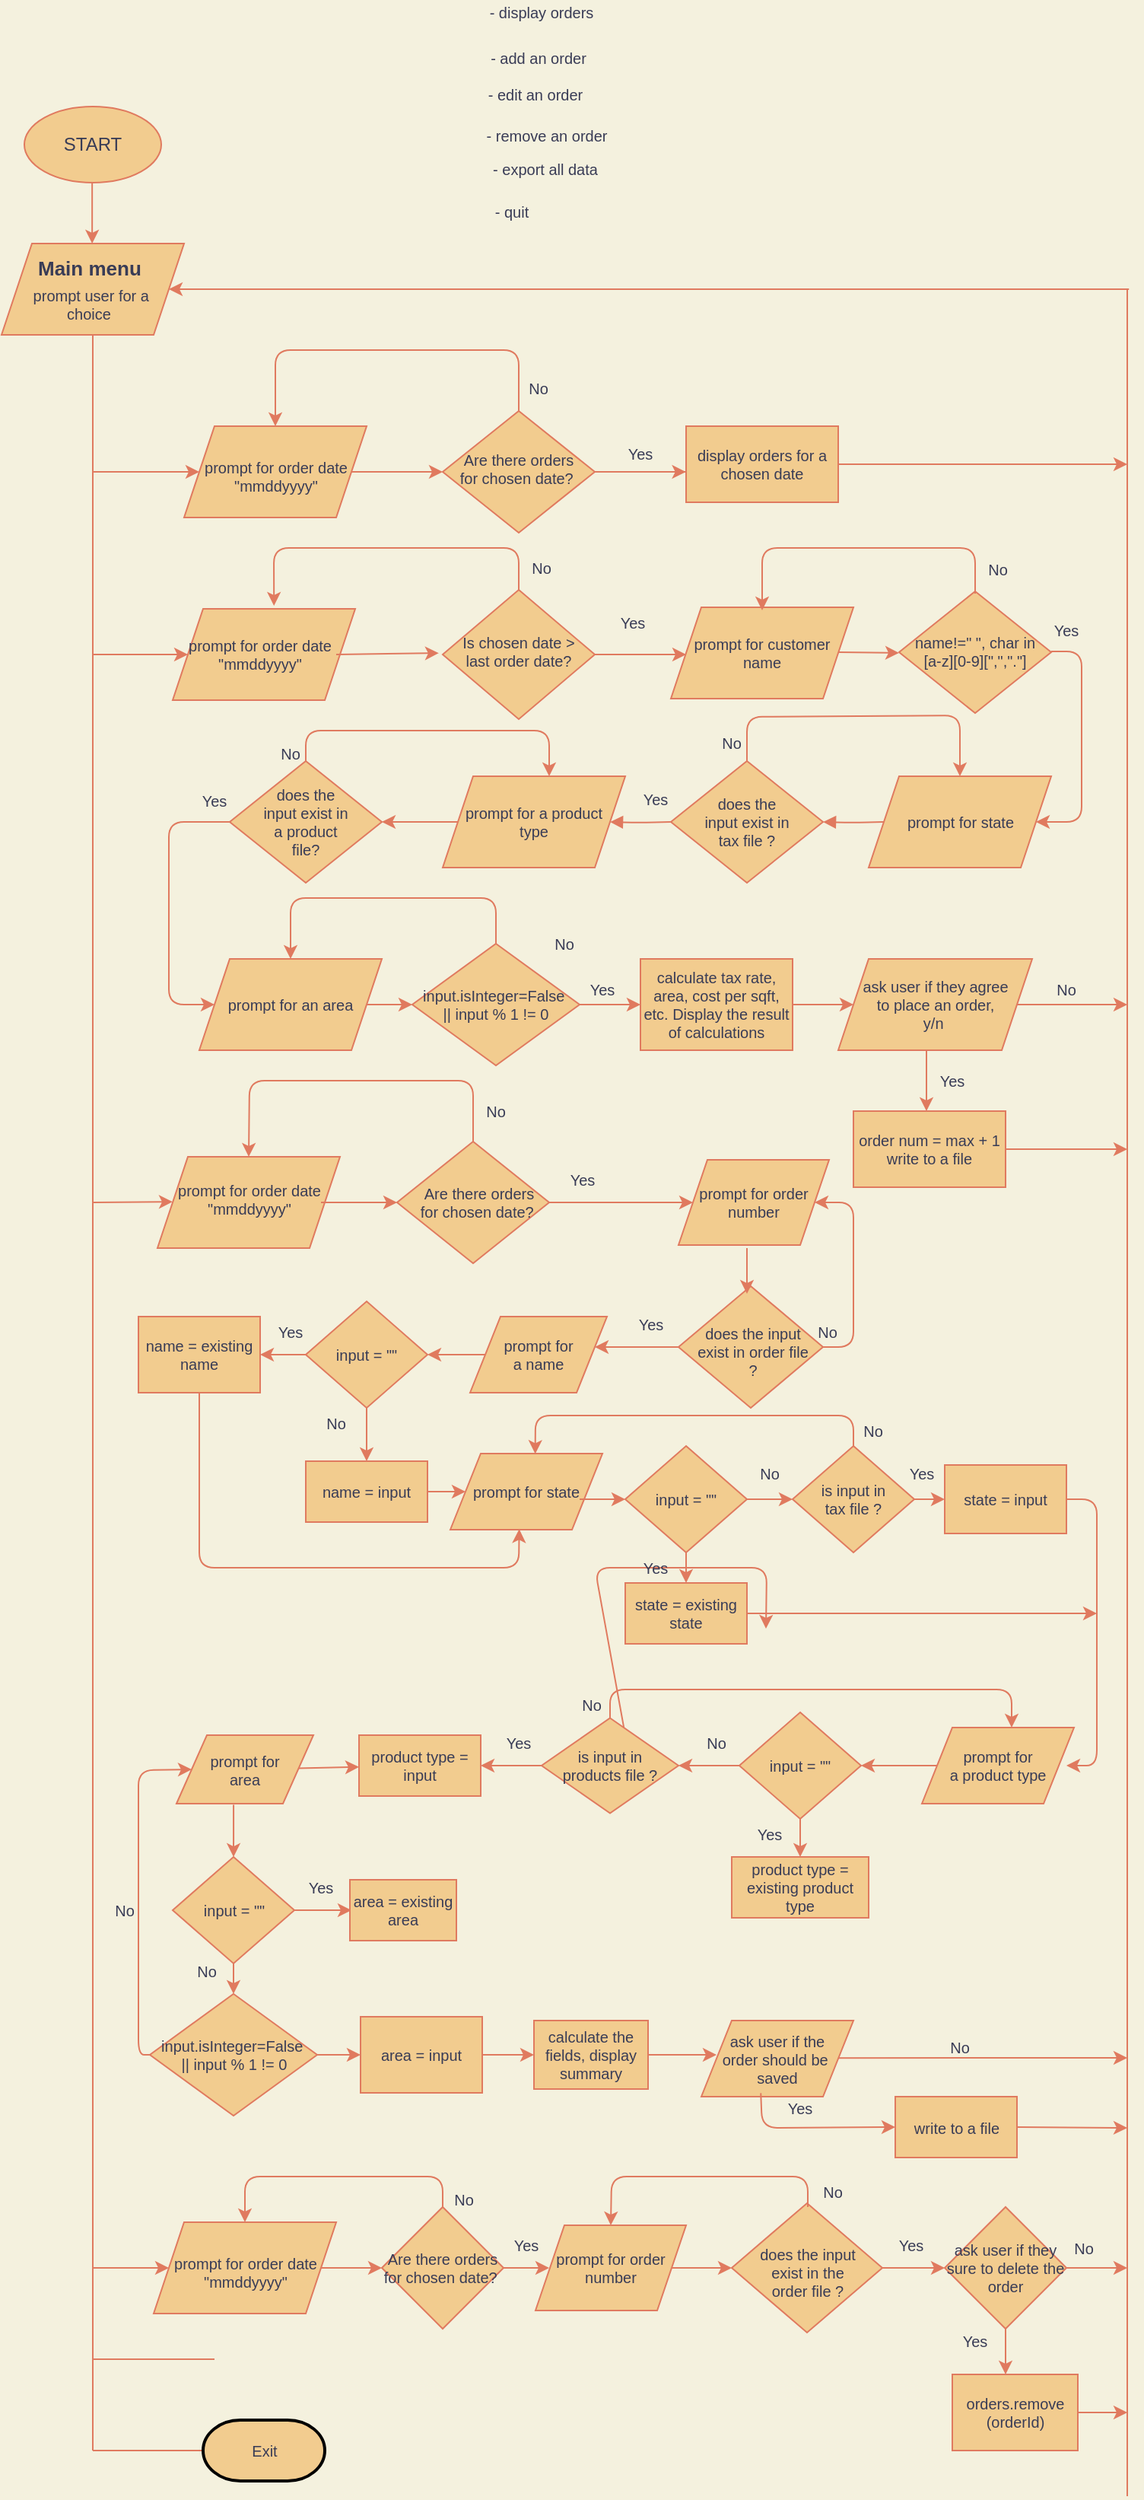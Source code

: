 <mxfile version="15.5.5" type="github">
  <diagram id="C5RBs43oDa-KdzZeNtuy" name="Page-1">
    <mxGraphModel dx="677" dy="324" grid="1" gridSize="10" guides="1" tooltips="1" connect="1" arrows="1" fold="1" page="1" pageScale="1" pageWidth="1169" pageHeight="1654" background="#F4F1DE" math="0" shadow="0">
      <root>
        <mxCell id="WIyWlLk6GJQsqaUBKTNV-0" />
        <mxCell id="WIyWlLk6GJQsqaUBKTNV-1" parent="WIyWlLk6GJQsqaUBKTNV-0" />
        <mxCell id="Lzft2QzAgV64XNCXjjh6-0" value="" style="ellipse;whiteSpace=wrap;html=1;rounded=0;sketch=0;fontColor=#393C56;strokeColor=#E07A5F;fillColor=#F2CC8F;" vertex="1" parent="WIyWlLk6GJQsqaUBKTNV-1">
          <mxGeometry x="75" y="80" width="90" height="50" as="geometry" />
        </mxCell>
        <mxCell id="Lzft2QzAgV64XNCXjjh6-1" value="START" style="text;html=1;strokeColor=none;fillColor=none;align=center;verticalAlign=middle;whiteSpace=wrap;rounded=0;sketch=0;fontColor=#393C56;" vertex="1" parent="WIyWlLk6GJQsqaUBKTNV-1">
          <mxGeometry x="90" y="90" width="60" height="30" as="geometry" />
        </mxCell>
        <mxCell id="Lzft2QzAgV64XNCXjjh6-2" value="" style="shape=parallelogram;perimeter=parallelogramPerimeter;whiteSpace=wrap;html=1;fixedSize=1;rounded=0;sketch=0;fontColor=#393C56;strokeColor=#E07A5F;fillColor=#F2CC8F;" vertex="1" parent="WIyWlLk6GJQsqaUBKTNV-1">
          <mxGeometry x="60" y="170" width="120" height="60" as="geometry" />
        </mxCell>
        <mxCell id="Lzft2QzAgV64XNCXjjh6-3" value="&amp;nbsp;prompt user for a choice" style="text;html=1;strokeColor=none;fillColor=none;align=center;verticalAlign=middle;whiteSpace=wrap;rounded=0;sketch=0;fontColor=#393C56;fontSize=10;" vertex="1" parent="WIyWlLk6GJQsqaUBKTNV-1">
          <mxGeometry x="75" y="200" width="85" height="20" as="geometry" />
        </mxCell>
        <mxCell id="Lzft2QzAgV64XNCXjjh6-10" value="" style="endArrow=none;html=1;rounded=1;sketch=0;fontColor=#393C56;strokeColor=#E07A5F;fillColor=#F2CC8F;curved=0;exitX=0.5;exitY=1;exitDx=0;exitDy=0;" edge="1" parent="WIyWlLk6GJQsqaUBKTNV-1" source="Lzft2QzAgV64XNCXjjh6-2">
          <mxGeometry width="50" height="50" relative="1" as="geometry">
            <mxPoint x="120" y="270" as="sourcePoint" />
            <mxPoint x="120" y="1620" as="targetPoint" />
            <Array as="points">
              <mxPoint x="120" y="350" />
            </Array>
          </mxGeometry>
        </mxCell>
        <mxCell id="Lzft2QzAgV64XNCXjjh6-11" value="" style="endArrow=classic;html=1;rounded=1;sketch=0;fontColor=#393C56;strokeColor=#E07A5F;fillColor=#F2CC8F;curved=0;" edge="1" parent="WIyWlLk6GJQsqaUBKTNV-1">
          <mxGeometry width="50" height="50" relative="1" as="geometry">
            <mxPoint x="120" y="320" as="sourcePoint" />
            <mxPoint x="190" y="320" as="targetPoint" />
            <Array as="points">
              <mxPoint x="150" y="320" />
            </Array>
          </mxGeometry>
        </mxCell>
        <mxCell id="Lzft2QzAgV64XNCXjjh6-12" value="" style="endArrow=classic;html=1;rounded=1;sketch=0;fontColor=#393C56;strokeColor=#E07A5F;fillColor=#F2CC8F;curved=0;" edge="1" parent="WIyWlLk6GJQsqaUBKTNV-1">
          <mxGeometry width="50" height="50" relative="1" as="geometry">
            <mxPoint x="119.58" y="130" as="sourcePoint" />
            <mxPoint x="119.58" y="170" as="targetPoint" />
          </mxGeometry>
        </mxCell>
        <mxCell id="Lzft2QzAgV64XNCXjjh6-14" value="" style="shape=image;html=1;verticalAlign=top;verticalLabelPosition=bottom;labelBackgroundColor=#ffffff;imageAspect=0;aspect=fixed;image=https://cdn2.iconfinder.com/data/icons/integers/60/number-one-128.png;rounded=0;sketch=0;fontColor=#393C56;strokeColor=#E07A5F;fillColor=#F2CC8F;" vertex="1" parent="WIyWlLk6GJQsqaUBKTNV-1">
          <mxGeometry x="150" y="300" width="15" height="15" as="geometry" />
        </mxCell>
        <mxCell id="Lzft2QzAgV64XNCXjjh6-15" value="" style="shape=parallelogram;perimeter=parallelogramPerimeter;whiteSpace=wrap;html=1;fixedSize=1;rounded=0;sketch=0;fontColor=#393C56;strokeColor=#E07A5F;fillColor=#F2CC8F;" vertex="1" parent="WIyWlLk6GJQsqaUBKTNV-1">
          <mxGeometry x="180" y="290" width="120" height="60" as="geometry" />
        </mxCell>
        <mxCell id="Lzft2QzAgV64XNCXjjh6-16" value="prompt for order date &quot;mmddyyyy&quot;" style="text;html=1;strokeColor=none;fillColor=none;align=center;verticalAlign=middle;whiteSpace=wrap;rounded=0;sketch=0;fontColor=#393C56;fontSize=10;" vertex="1" parent="WIyWlLk6GJQsqaUBKTNV-1">
          <mxGeometry x="187.5" y="300" width="105" height="45" as="geometry" />
        </mxCell>
        <mxCell id="Lzft2QzAgV64XNCXjjh6-28" value="" style="edgeStyle=orthogonalEdgeStyle;curved=0;rounded=1;sketch=0;orthogonalLoop=1;jettySize=auto;html=1;fontSize=10;fontColor=#393C56;endArrow=block;endFill=1;strokeColor=#E07A5F;fillColor=#F2CC8F;" edge="1" parent="WIyWlLk6GJQsqaUBKTNV-1" source="Lzft2QzAgV64XNCXjjh6-18">
          <mxGeometry relative="1" as="geometry">
            <mxPoint x="520" y="320" as="targetPoint" />
          </mxGeometry>
        </mxCell>
        <mxCell id="Lzft2QzAgV64XNCXjjh6-18" value="" style="rhombus;whiteSpace=wrap;html=1;rounded=0;sketch=0;fontSize=10;fontColor=#393C56;strokeColor=#E07A5F;fillColor=#F2CC8F;" vertex="1" parent="WIyWlLk6GJQsqaUBKTNV-1">
          <mxGeometry x="350" y="280" width="100" height="80" as="geometry" />
        </mxCell>
        <mxCell id="Lzft2QzAgV64XNCXjjh6-19" value="" style="endArrow=classic;html=1;rounded=1;sketch=0;fontSize=10;fontColor=#393C56;strokeColor=#E07A5F;fillColor=#F2CC8F;curved=0;" edge="1" parent="WIyWlLk6GJQsqaUBKTNV-1">
          <mxGeometry width="50" height="50" relative="1" as="geometry">
            <mxPoint x="290" y="320" as="sourcePoint" />
            <mxPoint x="350" y="320" as="targetPoint" />
          </mxGeometry>
        </mxCell>
        <mxCell id="Lzft2QzAgV64XNCXjjh6-21" value="Are there orders for chosen date?&amp;nbsp;" style="text;html=1;strokeColor=none;fillColor=none;align=center;verticalAlign=middle;whiteSpace=wrap;rounded=0;sketch=0;fontSize=10;fontColor=#393C56;" vertex="1" parent="WIyWlLk6GJQsqaUBKTNV-1">
          <mxGeometry x="360" y="295" width="80" height="45" as="geometry" />
        </mxCell>
        <mxCell id="Lzft2QzAgV64XNCXjjh6-22" value="" style="rounded=0;whiteSpace=wrap;html=1;sketch=0;fontSize=10;fontColor=#393C56;strokeColor=#E07A5F;fillColor=#F2CC8F;" vertex="1" parent="WIyWlLk6GJQsqaUBKTNV-1">
          <mxGeometry x="510" y="290" width="100" height="50" as="geometry" />
        </mxCell>
        <mxCell id="Lzft2QzAgV64XNCXjjh6-23" value="display orders for a chosen date" style="text;html=1;strokeColor=none;fillColor=none;align=center;verticalAlign=middle;whiteSpace=wrap;rounded=0;sketch=0;fontSize=10;fontColor=#393C56;" vertex="1" parent="WIyWlLk6GJQsqaUBKTNV-1">
          <mxGeometry x="510" y="290" width="100" height="50" as="geometry" />
        </mxCell>
        <mxCell id="Lzft2QzAgV64XNCXjjh6-24" value="" style="endArrow=classic;html=1;rounded=1;sketch=0;fontSize=10;fontColor=#393C56;strokeColor=#E07A5F;fillColor=#F2CC8F;curved=0;entryX=-0.002;entryY=0.601;entryDx=0;entryDy=0;entryPerimeter=0;" edge="1" parent="WIyWlLk6GJQsqaUBKTNV-1" target="Lzft2QzAgV64XNCXjjh6-23">
          <mxGeometry width="50" height="50" relative="1" as="geometry">
            <mxPoint x="450" y="320" as="sourcePoint" />
            <mxPoint x="450" y="315" as="targetPoint" />
          </mxGeometry>
        </mxCell>
        <mxCell id="Lzft2QzAgV64XNCXjjh6-25" value="" style="endArrow=classic;html=1;rounded=1;sketch=0;fontSize=10;fontColor=#393C56;strokeColor=#E07A5F;fillColor=#F2CC8F;curved=0;entryX=0.5;entryY=0;entryDx=0;entryDy=0;exitX=0.5;exitY=0;exitDx=0;exitDy=0;" edge="1" parent="WIyWlLk6GJQsqaUBKTNV-1" source="Lzft2QzAgV64XNCXjjh6-18" target="Lzft2QzAgV64XNCXjjh6-15">
          <mxGeometry width="50" height="50" relative="1" as="geometry">
            <mxPoint x="500" y="290" as="sourcePoint" />
            <mxPoint x="370" y="240" as="targetPoint" />
            <Array as="points">
              <mxPoint x="400" y="240" />
              <mxPoint x="240" y="240" />
            </Array>
          </mxGeometry>
        </mxCell>
        <mxCell id="Lzft2QzAgV64XNCXjjh6-29" value="Yes" style="text;html=1;strokeColor=none;fillColor=none;align=center;verticalAlign=middle;whiteSpace=wrap;rounded=0;sketch=0;fontSize=10;fontColor=#393C56;" vertex="1" parent="WIyWlLk6GJQsqaUBKTNV-1">
          <mxGeometry x="450" y="292.5" width="60" height="30" as="geometry" />
        </mxCell>
        <mxCell id="Lzft2QzAgV64XNCXjjh6-30" value="No" style="text;html=1;strokeColor=none;fillColor=none;align=center;verticalAlign=middle;whiteSpace=wrap;rounded=0;sketch=0;fontSize=10;fontColor=#393C56;" vertex="1" parent="WIyWlLk6GJQsqaUBKTNV-1">
          <mxGeometry x="383" y="250" width="60" height="30" as="geometry" />
        </mxCell>
        <mxCell id="Lzft2QzAgV64XNCXjjh6-31" value="" style="endArrow=classic;html=1;rounded=1;sketch=0;fontSize=10;fontColor=#393C56;strokeColor=#E07A5F;fillColor=#F2CC8F;curved=0;exitX=1;exitY=0.5;exitDx=0;exitDy=0;endFill=1;" edge="1" parent="WIyWlLk6GJQsqaUBKTNV-1" source="Lzft2QzAgV64XNCXjjh6-23">
          <mxGeometry width="50" height="50" relative="1" as="geometry">
            <mxPoint x="580" y="330" as="sourcePoint" />
            <mxPoint x="800" y="315" as="targetPoint" />
          </mxGeometry>
        </mxCell>
        <mxCell id="Lzft2QzAgV64XNCXjjh6-32" value="" style="endArrow=classic;html=1;rounded=1;sketch=0;fontSize=10;fontColor=#393C56;strokeColor=#E07A5F;fillColor=#F2CC8F;curved=0;entryX=0;entryY=0.5;entryDx=0;entryDy=0;" edge="1" parent="WIyWlLk6GJQsqaUBKTNV-1" target="Lzft2QzAgV64XNCXjjh6-33">
          <mxGeometry width="50" height="50" relative="1" as="geometry">
            <mxPoint x="120" y="440" as="sourcePoint" />
            <mxPoint x="192.25" y="440" as="targetPoint" />
            <Array as="points" />
          </mxGeometry>
        </mxCell>
        <mxCell id="Lzft2QzAgV64XNCXjjh6-33" value="" style="shape=parallelogram;perimeter=parallelogramPerimeter;whiteSpace=wrap;html=1;fixedSize=1;rounded=0;sketch=0;fontSize=10;fontColor=#393C56;strokeColor=#E07A5F;fillColor=#F2CC8F;" vertex="1" parent="WIyWlLk6GJQsqaUBKTNV-1">
          <mxGeometry x="172.5" y="410" width="120" height="60" as="geometry" />
        </mxCell>
        <mxCell id="Lzft2QzAgV64XNCXjjh6-34" value="prompt for order date&lt;br&gt;&quot;mmddyyyy&quot;" style="text;html=1;strokeColor=none;fillColor=none;align=center;verticalAlign=middle;whiteSpace=wrap;rounded=0;sketch=0;fontSize=10;fontColor=#393C56;" vertex="1" parent="WIyWlLk6GJQsqaUBKTNV-1">
          <mxGeometry x="180" y="412.5" width="100" height="55" as="geometry" />
        </mxCell>
        <mxCell id="Lzft2QzAgV64XNCXjjh6-35" value="" style="shape=image;html=1;verticalAlign=top;verticalLabelPosition=bottom;labelBackgroundColor=#ffffff;imageAspect=0;aspect=fixed;image=https://cdn2.iconfinder.com/data/icons/integers/60/number-two-128.png;rounded=0;sketch=0;fontSize=10;fontColor=#393C56;strokeColor=#E07A5F;fillColor=#F2CC8F;" vertex="1" parent="WIyWlLk6GJQsqaUBKTNV-1">
          <mxGeometry x="145" y="410" width="17.5" height="17.5" as="geometry" />
        </mxCell>
        <mxCell id="Lzft2QzAgV64XNCXjjh6-38" value="" style="rhombus;whiteSpace=wrap;html=1;rounded=0;sketch=0;fontSize=10;fontColor=#393C56;strokeColor=#E07A5F;fillColor=#F2CC8F;" vertex="1" parent="WIyWlLk6GJQsqaUBKTNV-1">
          <mxGeometry x="350" y="397.5" width="100" height="85" as="geometry" />
        </mxCell>
        <mxCell id="Lzft2QzAgV64XNCXjjh6-39" value="Is chosen date &amp;gt; last order date?" style="text;html=1;strokeColor=none;fillColor=none;align=center;verticalAlign=middle;whiteSpace=wrap;rounded=0;sketch=0;fontSize=10;fontColor=#393C56;" vertex="1" parent="WIyWlLk6GJQsqaUBKTNV-1">
          <mxGeometry x="355" y="409" width="90" height="57" as="geometry" />
        </mxCell>
        <mxCell id="Lzft2QzAgV64XNCXjjh6-40" value="" style="endArrow=classic;html=1;rounded=1;sketch=0;fontSize=10;fontColor=#393C56;strokeColor=#E07A5F;fillColor=#F2CC8F;curved=0;entryX=-0.084;entryY=0.528;entryDx=0;entryDy=0;entryPerimeter=0;" edge="1" parent="WIyWlLk6GJQsqaUBKTNV-1" target="Lzft2QzAgV64XNCXjjh6-39">
          <mxGeometry width="50" height="50" relative="1" as="geometry">
            <mxPoint x="280" y="440" as="sourcePoint" />
            <mxPoint x="330" y="390" as="targetPoint" />
          </mxGeometry>
        </mxCell>
        <mxCell id="Lzft2QzAgV64XNCXjjh6-42" value="" style="endArrow=classic;html=1;rounded=1;sketch=0;fontSize=10;fontColor=#393C56;strokeColor=#E07A5F;fillColor=#F2CC8F;curved=0;startArrow=none;" edge="1" parent="WIyWlLk6GJQsqaUBKTNV-1">
          <mxGeometry width="50" height="50" relative="1" as="geometry">
            <mxPoint x="450" y="440" as="sourcePoint" />
            <mxPoint x="510" y="440" as="targetPoint" />
          </mxGeometry>
        </mxCell>
        <mxCell id="Lzft2QzAgV64XNCXjjh6-44" value="" style="endArrow=classic;html=1;rounded=1;sketch=0;fontSize=10;fontColor=#393C56;strokeColor=#E07A5F;fillColor=#F2CC8F;curved=0;exitX=0.5;exitY=0;exitDx=0;exitDy=0;entryX=0.591;entryY=-0.082;entryDx=0;entryDy=0;entryPerimeter=0;" edge="1" parent="WIyWlLk6GJQsqaUBKTNV-1" source="Lzft2QzAgV64XNCXjjh6-38" target="Lzft2QzAgV64XNCXjjh6-34">
          <mxGeometry width="50" height="50" relative="1" as="geometry">
            <mxPoint x="330" y="400" as="sourcePoint" />
            <mxPoint x="240" y="370" as="targetPoint" />
            <Array as="points">
              <mxPoint x="400" y="370" />
              <mxPoint x="239" y="370" />
            </Array>
          </mxGeometry>
        </mxCell>
        <mxCell id="Lzft2QzAgV64XNCXjjh6-45" value="No" style="text;html=1;strokeColor=none;fillColor=none;align=center;verticalAlign=middle;whiteSpace=wrap;rounded=0;sketch=0;fontSize=10;fontColor=#393C56;" vertex="1" parent="WIyWlLk6GJQsqaUBKTNV-1">
          <mxGeometry x="385" y="367.5" width="60" height="30" as="geometry" />
        </mxCell>
        <mxCell id="Lzft2QzAgV64XNCXjjh6-46" value="" style="shape=parallelogram;perimeter=parallelogramPerimeter;whiteSpace=wrap;html=1;fixedSize=1;rounded=0;sketch=0;fontSize=10;fontColor=#393C56;strokeColor=#E07A5F;fillColor=#F2CC8F;" vertex="1" parent="WIyWlLk6GJQsqaUBKTNV-1">
          <mxGeometry x="500" y="409" width="120" height="60" as="geometry" />
        </mxCell>
        <mxCell id="Lzft2QzAgV64XNCXjjh6-47" value="prompt for customer name" style="text;html=1;strokeColor=none;fillColor=none;align=center;verticalAlign=middle;whiteSpace=wrap;rounded=0;sketch=0;fontSize=10;fontColor=#393C56;" vertex="1" parent="WIyWlLk6GJQsqaUBKTNV-1">
          <mxGeometry x="510" y="411" width="100" height="55" as="geometry" />
        </mxCell>
        <mxCell id="Lzft2QzAgV64XNCXjjh6-49" value="" style="rhombus;whiteSpace=wrap;html=1;rounded=0;sketch=0;fontSize=10;fontColor=#393C56;strokeColor=#E07A5F;fillColor=#F2CC8F;" vertex="1" parent="WIyWlLk6GJQsqaUBKTNV-1">
          <mxGeometry x="650" y="398.5" width="100" height="80" as="geometry" />
        </mxCell>
        <mxCell id="Lzft2QzAgV64XNCXjjh6-50" value="name!=&quot; &quot;, char in [a-z][0-9][&quot;,&quot;,&quot;.&quot;]" style="text;html=1;strokeColor=none;fillColor=none;align=center;verticalAlign=middle;whiteSpace=wrap;rounded=0;sketch=0;fontSize=10;fontColor=#393C56;" vertex="1" parent="WIyWlLk6GJQsqaUBKTNV-1">
          <mxGeometry x="655" y="401.75" width="90" height="71.5" as="geometry" />
        </mxCell>
        <mxCell id="Lzft2QzAgV64XNCXjjh6-51" value="" style="endArrow=classic;html=1;rounded=1;sketch=0;fontSize=10;fontColor=#393C56;strokeColor=#E07A5F;fillColor=#F2CC8F;curved=0;exitX=1;exitY=0.5;exitDx=0;exitDy=0;" edge="1" parent="WIyWlLk6GJQsqaUBKTNV-1" source="Lzft2QzAgV64XNCXjjh6-47">
          <mxGeometry width="50" height="50" relative="1" as="geometry">
            <mxPoint x="460" y="530" as="sourcePoint" />
            <mxPoint x="650" y="439" as="targetPoint" />
          </mxGeometry>
        </mxCell>
        <mxCell id="Lzft2QzAgV64XNCXjjh6-52" value="" style="endArrow=classic;html=1;rounded=1;sketch=0;fontSize=10;fontColor=#393C56;strokeColor=#E07A5F;fillColor=#F2CC8F;curved=0;entryX=0.5;entryY=0;entryDx=0;entryDy=0;" edge="1" parent="WIyWlLk6GJQsqaUBKTNV-1" target="Lzft2QzAgV64XNCXjjh6-47">
          <mxGeometry width="50" height="50" relative="1" as="geometry">
            <mxPoint x="700" y="400" as="sourcePoint" />
            <mxPoint x="560" y="360" as="targetPoint" />
            <Array as="points">
              <mxPoint x="700" y="370" />
              <mxPoint x="560" y="370" />
            </Array>
          </mxGeometry>
        </mxCell>
        <mxCell id="Lzft2QzAgV64XNCXjjh6-53" value="No" style="text;html=1;strokeColor=none;fillColor=none;align=center;verticalAlign=middle;whiteSpace=wrap;rounded=0;sketch=0;fontSize=10;fontColor=#393C56;" vertex="1" parent="WIyWlLk6GJQsqaUBKTNV-1">
          <mxGeometry x="685" y="368.5" width="60" height="30" as="geometry" />
        </mxCell>
        <mxCell id="Lzft2QzAgV64XNCXjjh6-54" value="" style="endArrow=classic;html=1;rounded=1;sketch=0;fontSize=10;fontColor=#393C56;strokeColor=#E07A5F;fillColor=#F2CC8F;curved=0;entryX=1;entryY=0.5;entryDx=0;entryDy=0;" edge="1" parent="WIyWlLk6GJQsqaUBKTNV-1" target="Lzft2QzAgV64XNCXjjh6-56">
          <mxGeometry width="50" height="50" relative="1" as="geometry">
            <mxPoint x="750" y="438" as="sourcePoint" />
            <mxPoint x="740" y="520" as="targetPoint" />
            <Array as="points">
              <mxPoint x="770" y="438" />
              <mxPoint x="770" y="550" />
            </Array>
          </mxGeometry>
        </mxCell>
        <mxCell id="Lzft2QzAgV64XNCXjjh6-55" value="Yes" style="text;html=1;strokeColor=none;fillColor=none;align=center;verticalAlign=middle;whiteSpace=wrap;rounded=0;sketch=0;fontSize=10;fontColor=#393C56;" vertex="1" parent="WIyWlLk6GJQsqaUBKTNV-1">
          <mxGeometry x="730" y="409" width="60" height="30" as="geometry" />
        </mxCell>
        <mxCell id="Lzft2QzAgV64XNCXjjh6-56" value="" style="shape=parallelogram;perimeter=parallelogramPerimeter;whiteSpace=wrap;html=1;fixedSize=1;rounded=0;sketch=0;fontSize=10;fontColor=#393C56;strokeColor=#E07A5F;fillColor=#F2CC8F;" vertex="1" parent="WIyWlLk6GJQsqaUBKTNV-1">
          <mxGeometry x="630" y="520" width="120" height="60" as="geometry" />
        </mxCell>
        <mxCell id="Lzft2QzAgV64XNCXjjh6-59" value="" style="edgeStyle=orthogonalEdgeStyle;curved=0;rounded=1;sketch=0;orthogonalLoop=1;jettySize=auto;html=1;fontSize=10;fontColor=#393C56;endArrow=block;endFill=1;strokeColor=#E07A5F;fillColor=#F2CC8F;" edge="1" parent="WIyWlLk6GJQsqaUBKTNV-1" target="Lzft2QzAgV64XNCXjjh6-58">
          <mxGeometry relative="1" as="geometry">
            <mxPoint x="640" y="550" as="sourcePoint" />
          </mxGeometry>
        </mxCell>
        <mxCell id="Lzft2QzAgV64XNCXjjh6-57" value="prompt for state" style="text;html=1;strokeColor=none;fillColor=none;align=center;verticalAlign=middle;whiteSpace=wrap;rounded=0;sketch=0;fontSize=10;fontColor=#393C56;" vertex="1" parent="WIyWlLk6GJQsqaUBKTNV-1">
          <mxGeometry x="642.5" y="527.5" width="95" height="45" as="geometry" />
        </mxCell>
        <mxCell id="Lzft2QzAgV64XNCXjjh6-58" value="" style="rhombus;whiteSpace=wrap;html=1;rounded=0;sketch=0;fontSize=10;fontColor=#393C56;strokeColor=#E07A5F;fillColor=#F2CC8F;" vertex="1" parent="WIyWlLk6GJQsqaUBKTNV-1">
          <mxGeometry x="500" y="510" width="100" height="80" as="geometry" />
        </mxCell>
        <mxCell id="Lzft2QzAgV64XNCXjjh6-67" value="" style="edgeStyle=orthogonalEdgeStyle;curved=0;rounded=1;sketch=0;orthogonalLoop=1;jettySize=auto;html=1;fontSize=10;fontColor=#393C56;endArrow=block;endFill=1;strokeColor=#E07A5F;fillColor=#F2CC8F;" edge="1" parent="WIyWlLk6GJQsqaUBKTNV-1" target="Lzft2QzAgV64XNCXjjh6-66">
          <mxGeometry relative="1" as="geometry">
            <mxPoint x="500" y="550" as="sourcePoint" />
          </mxGeometry>
        </mxCell>
        <mxCell id="Lzft2QzAgV64XNCXjjh6-60" value="does the input exist in tax file ?" style="text;html=1;strokeColor=none;fillColor=none;align=center;verticalAlign=middle;whiteSpace=wrap;rounded=0;sketch=0;fontSize=10;fontColor=#393C56;" vertex="1" parent="WIyWlLk6GJQsqaUBKTNV-1">
          <mxGeometry x="520" y="535" width="60" height="30" as="geometry" />
        </mxCell>
        <mxCell id="Lzft2QzAgV64XNCXjjh6-61" value="" style="endArrow=classic;html=1;rounded=1;sketch=0;fontSize=10;fontColor=#393C56;strokeColor=#E07A5F;fillColor=#F2CC8F;curved=0;exitX=0.5;exitY=0;exitDx=0;exitDy=0;entryX=0.5;entryY=0;entryDx=0;entryDy=0;" edge="1" parent="WIyWlLk6GJQsqaUBKTNV-1" source="Lzft2QzAgV64XNCXjjh6-58" target="Lzft2QzAgV64XNCXjjh6-56">
          <mxGeometry width="50" height="50" relative="1" as="geometry">
            <mxPoint x="490" y="430" as="sourcePoint" />
            <mxPoint x="540" y="380" as="targetPoint" />
            <Array as="points">
              <mxPoint x="550" y="481" />
              <mxPoint x="690" y="480" />
            </Array>
          </mxGeometry>
        </mxCell>
        <mxCell id="Lzft2QzAgV64XNCXjjh6-62" value="No" style="text;html=1;strokeColor=none;fillColor=none;align=center;verticalAlign=middle;whiteSpace=wrap;rounded=0;sketch=0;fontSize=10;fontColor=#393C56;" vertex="1" parent="WIyWlLk6GJQsqaUBKTNV-1">
          <mxGeometry x="510" y="482.5" width="60" height="30" as="geometry" />
        </mxCell>
        <mxCell id="Lzft2QzAgV64XNCXjjh6-43" value="Yes" style="text;html=1;strokeColor=none;fillColor=none;align=center;verticalAlign=middle;whiteSpace=wrap;rounded=0;sketch=0;fontSize=10;fontColor=#393C56;" vertex="1" parent="WIyWlLk6GJQsqaUBKTNV-1">
          <mxGeometry x="445" y="403.75" width="60" height="30" as="geometry" />
        </mxCell>
        <mxCell id="Lzft2QzAgV64XNCXjjh6-66" value="" style="shape=parallelogram;perimeter=parallelogramPerimeter;whiteSpace=wrap;html=1;fixedSize=1;rounded=0;sketch=0;fontSize=10;fontColor=#393C56;strokeColor=#E07A5F;fillColor=#F2CC8F;" vertex="1" parent="WIyWlLk6GJQsqaUBKTNV-1">
          <mxGeometry x="350" y="520" width="120" height="60" as="geometry" />
        </mxCell>
        <mxCell id="Lzft2QzAgV64XNCXjjh6-68" value="Yes" style="text;html=1;strokeColor=none;fillColor=none;align=center;verticalAlign=middle;whiteSpace=wrap;rounded=0;sketch=0;fontSize=10;fontColor=#393C56;" vertex="1" parent="WIyWlLk6GJQsqaUBKTNV-1">
          <mxGeometry x="460" y="520" width="60" height="30" as="geometry" />
        </mxCell>
        <mxCell id="Lzft2QzAgV64XNCXjjh6-70" value="prompt for a product type" style="text;html=1;strokeColor=none;fillColor=none;align=center;verticalAlign=middle;whiteSpace=wrap;rounded=0;sketch=0;fontSize=10;fontColor=#393C56;" vertex="1" parent="WIyWlLk6GJQsqaUBKTNV-1">
          <mxGeometry x="360" y="522.5" width="100" height="55" as="geometry" />
        </mxCell>
        <mxCell id="Lzft2QzAgV64XNCXjjh6-72" value="" style="rhombus;whiteSpace=wrap;html=1;rounded=0;sketch=0;fontSize=10;fontColor=#393C56;strokeColor=#E07A5F;fillColor=#F2CC8F;" vertex="1" parent="WIyWlLk6GJQsqaUBKTNV-1">
          <mxGeometry x="210" y="510" width="100" height="80" as="geometry" />
        </mxCell>
        <mxCell id="Lzft2QzAgV64XNCXjjh6-73" value="does the input exist in a product file?" style="text;html=1;strokeColor=none;fillColor=none;align=center;verticalAlign=middle;whiteSpace=wrap;rounded=0;sketch=0;fontSize=10;fontColor=#393C56;" vertex="1" parent="WIyWlLk6GJQsqaUBKTNV-1">
          <mxGeometry x="230" y="535" width="60" height="30" as="geometry" />
        </mxCell>
        <mxCell id="Lzft2QzAgV64XNCXjjh6-74" value="" style="endArrow=classic;html=1;rounded=1;sketch=0;fontSize=10;fontColor=#393C56;strokeColor=#E07A5F;fillColor=#F2CC8F;curved=0;entryX=1;entryY=0.5;entryDx=0;entryDy=0;" edge="1" parent="WIyWlLk6GJQsqaUBKTNV-1" target="Lzft2QzAgV64XNCXjjh6-72">
          <mxGeometry width="50" height="50" relative="1" as="geometry">
            <mxPoint x="360" y="550" as="sourcePoint" />
            <mxPoint x="390" y="530" as="targetPoint" />
          </mxGeometry>
        </mxCell>
        <mxCell id="Lzft2QzAgV64XNCXjjh6-75" value="" style="endArrow=classic;html=1;rounded=1;sketch=0;fontSize=10;fontColor=#393C56;strokeColor=#E07A5F;fillColor=#F2CC8F;curved=0;exitX=0.5;exitY=0;exitDx=0;exitDy=0;" edge="1" parent="WIyWlLk6GJQsqaUBKTNV-1" source="Lzft2QzAgV64XNCXjjh6-72">
          <mxGeometry width="50" height="50" relative="1" as="geometry">
            <mxPoint x="340" y="580" as="sourcePoint" />
            <mxPoint x="420" y="520" as="targetPoint" />
            <Array as="points">
              <mxPoint x="260" y="490" />
              <mxPoint x="420" y="490" />
            </Array>
          </mxGeometry>
        </mxCell>
        <mxCell id="Lzft2QzAgV64XNCXjjh6-76" value="No" style="text;html=1;strokeColor=none;fillColor=none;align=center;verticalAlign=middle;whiteSpace=wrap;rounded=0;sketch=0;fontSize=10;fontColor=#393C56;" vertex="1" parent="WIyWlLk6GJQsqaUBKTNV-1">
          <mxGeometry x="220" y="490" width="60" height="30" as="geometry" />
        </mxCell>
        <mxCell id="Lzft2QzAgV64XNCXjjh6-77" value="" style="endArrow=classic;html=1;rounded=1;sketch=0;fontSize=10;fontColor=#393C56;strokeColor=#E07A5F;fillColor=#F2CC8F;curved=0;exitX=0;exitY=0.5;exitDx=0;exitDy=0;entryX=0;entryY=0.5;entryDx=0;entryDy=0;" edge="1" parent="WIyWlLk6GJQsqaUBKTNV-1" source="Lzft2QzAgV64XNCXjjh6-72" target="Lzft2QzAgV64XNCXjjh6-79">
          <mxGeometry width="50" height="50" relative="1" as="geometry">
            <mxPoint x="340" y="580" as="sourcePoint" />
            <mxPoint x="150" y="550" as="targetPoint" />
            <Array as="points">
              <mxPoint x="170" y="550" />
              <mxPoint x="170" y="670" />
            </Array>
          </mxGeometry>
        </mxCell>
        <mxCell id="Lzft2QzAgV64XNCXjjh6-78" value="Yes" style="text;html=1;strokeColor=none;fillColor=none;align=center;verticalAlign=middle;whiteSpace=wrap;rounded=0;sketch=0;fontSize=10;fontColor=#393C56;" vertex="1" parent="WIyWlLk6GJQsqaUBKTNV-1">
          <mxGeometry x="180" y="522.5" width="40" height="27.5" as="geometry" />
        </mxCell>
        <mxCell id="Lzft2QzAgV64XNCXjjh6-79" value="prompt for an area" style="shape=parallelogram;perimeter=parallelogramPerimeter;whiteSpace=wrap;html=1;fixedSize=1;rounded=0;sketch=0;fontSize=10;fontColor=#393C56;strokeColor=#E07A5F;fillColor=#F2CC8F;" vertex="1" parent="WIyWlLk6GJQsqaUBKTNV-1">
          <mxGeometry x="190" y="640" width="120" height="60" as="geometry" />
        </mxCell>
        <mxCell id="Lzft2QzAgV64XNCXjjh6-80" value="&lt;span&gt;input.isInteger=False&amp;nbsp;&lt;/span&gt;&lt;br&gt;&lt;span&gt;|| input % 1 != 0&lt;/span&gt;" style="rhombus;whiteSpace=wrap;html=1;rounded=0;sketch=0;fontSize=10;fontColor=#393C56;strokeColor=#E07A5F;fillColor=#F2CC8F;" vertex="1" parent="WIyWlLk6GJQsqaUBKTNV-1">
          <mxGeometry x="330" y="630" width="110" height="80" as="geometry" />
        </mxCell>
        <mxCell id="Lzft2QzAgV64XNCXjjh6-81" value="" style="endArrow=classic;html=1;rounded=1;sketch=0;fontSize=10;fontColor=#393C56;strokeColor=#E07A5F;fillColor=#F2CC8F;curved=0;exitX=1;exitY=0.5;exitDx=0;exitDy=0;entryX=0;entryY=0.5;entryDx=0;entryDy=0;" edge="1" parent="WIyWlLk6GJQsqaUBKTNV-1" source="Lzft2QzAgV64XNCXjjh6-79" target="Lzft2QzAgV64XNCXjjh6-80">
          <mxGeometry width="50" height="50" relative="1" as="geometry">
            <mxPoint x="290" y="610" as="sourcePoint" />
            <mxPoint x="340" y="560" as="targetPoint" />
          </mxGeometry>
        </mxCell>
        <mxCell id="Lzft2QzAgV64XNCXjjh6-82" value="" style="endArrow=classic;html=1;rounded=1;sketch=0;fontSize=10;fontColor=#393C56;strokeColor=#E07A5F;fillColor=#F2CC8F;curved=0;exitX=0.5;exitY=0;exitDx=0;exitDy=0;entryX=0.5;entryY=0;entryDx=0;entryDy=0;" edge="1" parent="WIyWlLk6GJQsqaUBKTNV-1" source="Lzft2QzAgV64XNCXjjh6-80" target="Lzft2QzAgV64XNCXjjh6-79">
          <mxGeometry width="50" height="50" relative="1" as="geometry">
            <mxPoint x="290" y="610" as="sourcePoint" />
            <mxPoint x="340" y="560" as="targetPoint" />
            <Array as="points">
              <mxPoint x="385" y="600" />
              <mxPoint x="250" y="600" />
            </Array>
          </mxGeometry>
        </mxCell>
        <mxCell id="Lzft2QzAgV64XNCXjjh6-83" value="No" style="text;html=1;strokeColor=none;fillColor=none;align=center;verticalAlign=middle;whiteSpace=wrap;rounded=0;sketch=0;fontSize=10;fontColor=#393C56;" vertex="1" parent="WIyWlLk6GJQsqaUBKTNV-1">
          <mxGeometry x="410" y="620" width="40" height="20" as="geometry" />
        </mxCell>
        <mxCell id="Lzft2QzAgV64XNCXjjh6-84" value="" style="endArrow=classic;html=1;rounded=1;sketch=0;fontSize=10;fontColor=#393C56;strokeColor=#E07A5F;fillColor=#F2CC8F;curved=0;exitX=1;exitY=0.5;exitDx=0;exitDy=0;entryX=0;entryY=0.5;entryDx=0;entryDy=0;" edge="1" parent="WIyWlLk6GJQsqaUBKTNV-1" source="Lzft2QzAgV64XNCXjjh6-80" target="Lzft2QzAgV64XNCXjjh6-86">
          <mxGeometry width="50" height="50" relative="1" as="geometry">
            <mxPoint x="290" y="600" as="sourcePoint" />
            <mxPoint x="510" y="670" as="targetPoint" />
          </mxGeometry>
        </mxCell>
        <mxCell id="Lzft2QzAgV64XNCXjjh6-85" value="Yes" style="text;html=1;strokeColor=none;fillColor=none;align=center;verticalAlign=middle;whiteSpace=wrap;rounded=0;sketch=0;fontSize=10;fontColor=#393C56;" vertex="1" parent="WIyWlLk6GJQsqaUBKTNV-1">
          <mxGeometry x="440" y="650" width="30" height="20" as="geometry" />
        </mxCell>
        <mxCell id="Lzft2QzAgV64XNCXjjh6-86" value="calculate tax rate, area, cost per sqft, etc. Display the result of calculations" style="rounded=0;whiteSpace=wrap;html=1;sketch=0;fontSize=10;fontColor=#393C56;strokeColor=#E07A5F;fillColor=#F2CC8F;" vertex="1" parent="WIyWlLk6GJQsqaUBKTNV-1">
          <mxGeometry x="480" y="640" width="100" height="60" as="geometry" />
        </mxCell>
        <mxCell id="Lzft2QzAgV64XNCXjjh6-87" value="ask user if they agree &lt;br&gt;to place an order,&lt;br&gt;y/n&amp;nbsp;" style="shape=parallelogram;perimeter=parallelogramPerimeter;whiteSpace=wrap;html=1;fixedSize=1;rounded=0;sketch=0;fontSize=10;fontColor=#393C56;strokeColor=#E07A5F;fillColor=#F2CC8F;" vertex="1" parent="WIyWlLk6GJQsqaUBKTNV-1">
          <mxGeometry x="610" y="640" width="127.5" height="60" as="geometry" />
        </mxCell>
        <mxCell id="Lzft2QzAgV64XNCXjjh6-89" value="" style="endArrow=classic;html=1;rounded=1;sketch=0;fontSize=10;fontColor=#393C56;strokeColor=#E07A5F;fillColor=#F2CC8F;curved=0;exitX=1;exitY=0.5;exitDx=0;exitDy=0;entryX=0;entryY=0.5;entryDx=0;entryDy=0;" edge="1" parent="WIyWlLk6GJQsqaUBKTNV-1" source="Lzft2QzAgV64XNCXjjh6-86" target="Lzft2QzAgV64XNCXjjh6-87">
          <mxGeometry width="50" height="50" relative="1" as="geometry">
            <mxPoint x="670" y="670" as="sourcePoint" />
            <mxPoint x="720" y="620" as="targetPoint" />
          </mxGeometry>
        </mxCell>
        <mxCell id="Lzft2QzAgV64XNCXjjh6-90" value="" style="endArrow=classic;html=1;rounded=1;sketch=0;fontSize=10;fontColor=#393C56;strokeColor=#E07A5F;fillColor=#F2CC8F;curved=0;" edge="1" parent="WIyWlLk6GJQsqaUBKTNV-1">
          <mxGeometry width="50" height="50" relative="1" as="geometry">
            <mxPoint x="668" y="700" as="sourcePoint" />
            <mxPoint x="668" y="740" as="targetPoint" />
          </mxGeometry>
        </mxCell>
        <mxCell id="Lzft2QzAgV64XNCXjjh6-91" value="order num = max + 1&lt;br&gt;write to a file" style="rounded=0;whiteSpace=wrap;html=1;sketch=0;fontSize=10;fontColor=#393C56;strokeColor=#E07A5F;fillColor=#F2CC8F;" vertex="1" parent="WIyWlLk6GJQsqaUBKTNV-1">
          <mxGeometry x="620" y="740" width="100" height="50" as="geometry" />
        </mxCell>
        <mxCell id="Lzft2QzAgV64XNCXjjh6-92" value="No" style="text;html=1;strokeColor=none;fillColor=none;align=center;verticalAlign=middle;whiteSpace=wrap;rounded=0;sketch=0;fontSize=10;fontColor=#393C56;" vertex="1" parent="WIyWlLk6GJQsqaUBKTNV-1">
          <mxGeometry x="740" y="650" width="40" height="20" as="geometry" />
        </mxCell>
        <mxCell id="Lzft2QzAgV64XNCXjjh6-93" value="Yes" style="text;html=1;strokeColor=none;fillColor=none;align=center;verticalAlign=middle;whiteSpace=wrap;rounded=0;sketch=0;fontSize=10;fontColor=#393C56;" vertex="1" parent="WIyWlLk6GJQsqaUBKTNV-1">
          <mxGeometry x="670" y="710" width="30" height="20" as="geometry" />
        </mxCell>
        <mxCell id="Lzft2QzAgV64XNCXjjh6-94" value="" style="endArrow=classic;html=1;rounded=1;sketch=0;fontSize=10;fontColor=#393C56;strokeColor=#E07A5F;fillColor=#F2CC8F;curved=0;exitX=1;exitY=0.5;exitDx=0;exitDy=0;" edge="1" parent="WIyWlLk6GJQsqaUBKTNV-1" source="Lzft2QzAgV64XNCXjjh6-87">
          <mxGeometry width="50" height="50" relative="1" as="geometry">
            <mxPoint x="670" y="740" as="sourcePoint" />
            <mxPoint x="800" y="670" as="targetPoint" />
          </mxGeometry>
        </mxCell>
        <mxCell id="Lzft2QzAgV64XNCXjjh6-96" value="" style="endArrow=classic;html=1;rounded=1;sketch=0;fontSize=10;fontColor=#393C56;strokeColor=#E07A5F;fillColor=#F2CC8F;curved=0;exitX=1;exitY=0.5;exitDx=0;exitDy=0;" edge="1" parent="WIyWlLk6GJQsqaUBKTNV-1" source="Lzft2QzAgV64XNCXjjh6-91">
          <mxGeometry width="50" height="50" relative="1" as="geometry">
            <mxPoint x="690" y="820" as="sourcePoint" />
            <mxPoint x="800" y="765" as="targetPoint" />
          </mxGeometry>
        </mxCell>
        <mxCell id="Lzft2QzAgV64XNCXjjh6-97" value="&lt;h1 style=&quot;font-size: 13px;&quot;&gt;Main menu&lt;/h1&gt;&lt;p style=&quot;font-size: 13px;&quot;&gt;&lt;br style=&quot;font-size: 13px;&quot;&gt;&lt;/p&gt;" style="text;html=1;strokeColor=none;fillColor=none;spacing=5;spacingTop=-20;whiteSpace=wrap;overflow=hidden;rounded=0;sketch=0;fontSize=13;fontColor=#393C56;" vertex="1" parent="WIyWlLk6GJQsqaUBKTNV-1">
          <mxGeometry x="78.75" y="180" width="77.5" height="20" as="geometry" />
        </mxCell>
        <mxCell id="Lzft2QzAgV64XNCXjjh6-102" value="" style="endArrow=none;html=1;rounded=1;sketch=0;fontSize=13;fontColor=#393C56;strokeColor=#E07A5F;fillColor=#F2CC8F;curved=0;exitX=1;exitY=0.5;exitDx=0;exitDy=0;startArrow=classic;startFill=1;" edge="1" parent="WIyWlLk6GJQsqaUBKTNV-1" source="Lzft2QzAgV64XNCXjjh6-2">
          <mxGeometry width="50" height="50" relative="1" as="geometry">
            <mxPoint x="400" y="280" as="sourcePoint" />
            <mxPoint x="801.111" y="200" as="targetPoint" />
          </mxGeometry>
        </mxCell>
        <mxCell id="Lzft2QzAgV64XNCXjjh6-105" value="" style="endArrow=none;html=1;rounded=1;sketch=0;fontSize=13;fontColor=#393C56;strokeColor=#E07A5F;fillColor=#F2CC8F;curved=0;" edge="1" parent="WIyWlLk6GJQsqaUBKTNV-1">
          <mxGeometry width="50" height="50" relative="1" as="geometry">
            <mxPoint x="800" y="1650" as="sourcePoint" />
            <mxPoint x="800" y="200" as="targetPoint" />
          </mxGeometry>
        </mxCell>
        <mxCell id="Lzft2QzAgV64XNCXjjh6-106" value="" style="shape=image;html=1;verticalAlign=top;verticalLabelPosition=bottom;labelBackgroundColor=#ffffff;imageAspect=0;aspect=fixed;image=https://cdn2.iconfinder.com/data/icons/integers/60/number-two-128.png;rounded=0;sketch=0;fontSize=13;fontColor=#393C56;strokeColor=#E07A5F;fillColor=#F2CC8F;" vertex="1" parent="WIyWlLk6GJQsqaUBKTNV-1">
          <mxGeometry x="360" y="40" width="15" height="15" as="geometry" />
        </mxCell>
        <mxCell id="Lzft2QzAgV64XNCXjjh6-107" value="" style="shape=image;html=1;verticalAlign=top;verticalLabelPosition=bottom;labelBackgroundColor=#ffffff;imageAspect=0;aspect=fixed;image=https://cdn2.iconfinder.com/data/icons/integers/60/number-one-128.png;rounded=0;sketch=0;fontSize=10;fontColor=#393C56;strokeColor=#E07A5F;fillColor=#F2CC8F;strokeWidth=0;" vertex="1" parent="WIyWlLk6GJQsqaUBKTNV-1">
          <mxGeometry x="360" y="10" width="16" height="16" as="geometry" />
        </mxCell>
        <mxCell id="Lzft2QzAgV64XNCXjjh6-108" value="- display orders" style="text;html=1;strokeColor=none;fillColor=none;align=center;verticalAlign=middle;whiteSpace=wrap;rounded=0;sketch=0;fontSize=10;fontColor=#393C56;" vertex="1" parent="WIyWlLk6GJQsqaUBKTNV-1">
          <mxGeometry x="365" y="11" width="100" height="14" as="geometry" />
        </mxCell>
        <mxCell id="Lzft2QzAgV64XNCXjjh6-109" value="- add an order" style="text;html=1;strokeColor=none;fillColor=none;align=center;verticalAlign=middle;whiteSpace=wrap;rounded=0;sketch=0;fontSize=10;fontColor=#393C56;" vertex="1" parent="WIyWlLk6GJQsqaUBKTNV-1">
          <mxGeometry x="371" y="43.75" width="84" height="7.5" as="geometry" />
        </mxCell>
        <mxCell id="Lzft2QzAgV64XNCXjjh6-110" value="" style="shape=image;html=1;verticalAlign=top;verticalLabelPosition=bottom;labelBackgroundColor=#ffffff;imageAspect=0;aspect=fixed;image=https://cdn2.iconfinder.com/data/icons/integers/60/number-three-128.png;rounded=0;sketch=0;fontSize=10;fontColor=#393C56;strokeColor=#E07A5F;strokeWidth=0;fillColor=#F2CC8F;" vertex="1" parent="WIyWlLk6GJQsqaUBKTNV-1">
          <mxGeometry x="359" y="64" width="16" height="16" as="geometry" />
        </mxCell>
        <mxCell id="Lzft2QzAgV64XNCXjjh6-111" value="- edit an order" style="text;html=1;strokeColor=none;fillColor=none;align=center;verticalAlign=middle;whiteSpace=wrap;rounded=0;sketch=0;fontSize=10;fontColor=#393C56;" vertex="1" parent="WIyWlLk6GJQsqaUBKTNV-1">
          <mxGeometry x="371" y="67" width="80" height="10" as="geometry" />
        </mxCell>
        <mxCell id="Lzft2QzAgV64XNCXjjh6-112" value="" style="shape=image;html=1;verticalAlign=top;verticalLabelPosition=bottom;labelBackgroundColor=#ffffff;imageAspect=0;aspect=fixed;image=https://cdn2.iconfinder.com/data/icons/integers/60/number-four-128.png;rounded=0;sketch=0;fontSize=10;fontColor=#393C56;strokeColor=#E07A5F;strokeWidth=0;fillColor=#F2CC8F;" vertex="1" parent="WIyWlLk6GJQsqaUBKTNV-1">
          <mxGeometry x="359.5" y="90" width="17" height="17" as="geometry" />
        </mxCell>
        <mxCell id="Lzft2QzAgV64XNCXjjh6-113" value="- remove an order" style="text;html=1;strokeColor=none;fillColor=none;align=center;verticalAlign=middle;whiteSpace=wrap;rounded=0;sketch=0;fontSize=10;fontColor=#393C56;" vertex="1" parent="WIyWlLk6GJQsqaUBKTNV-1">
          <mxGeometry x="370" y="95.25" width="97" height="6.5" as="geometry" />
        </mxCell>
        <mxCell id="Lzft2QzAgV64XNCXjjh6-116" value="" style="shape=image;html=1;verticalAlign=top;verticalLabelPosition=bottom;labelBackgroundColor=#ffffff;imageAspect=0;aspect=fixed;image=https://cdn2.iconfinder.com/data/icons/integers/60/number-five-128.png;rounded=0;sketch=0;fontSize=10;fontColor=#393C56;strokeColor=#E07A5F;strokeWidth=0;fillColor=#F2CC8F;" vertex="1" parent="WIyWlLk6GJQsqaUBKTNV-1">
          <mxGeometry x="360" y="113" width="17" height="17" as="geometry" />
        </mxCell>
        <mxCell id="Lzft2QzAgV64XNCXjjh6-117" value="- export all data" style="text;html=1;strokeColor=none;fillColor=none;align=center;verticalAlign=middle;whiteSpace=wrap;rounded=0;sketch=0;fontSize=10;fontColor=#393C56;" vertex="1" parent="WIyWlLk6GJQsqaUBKTNV-1">
          <mxGeometry x="380" y="113" width="75" height="16.5" as="geometry" />
        </mxCell>
        <mxCell id="Lzft2QzAgV64XNCXjjh6-118" value="" style="shape=image;html=1;verticalAlign=top;verticalLabelPosition=bottom;labelBackgroundColor=#ffffff;imageAspect=0;aspect=fixed;image=https://cdn2.iconfinder.com/data/icons/integers/60/number-six-128.png;rounded=0;sketch=0;fontSize=10;fontColor=#393C56;strokeColor=#E07A5F;strokeWidth=0;fillColor=#F2CC8F;" vertex="1" parent="WIyWlLk6GJQsqaUBKTNV-1">
          <mxGeometry x="359" y="140" width="17" height="17" as="geometry" />
        </mxCell>
        <mxCell id="Lzft2QzAgV64XNCXjjh6-120" value="- quit" style="text;html=1;strokeColor=none;fillColor=none;align=center;verticalAlign=middle;whiteSpace=wrap;rounded=0;sketch=0;fontSize=10;fontColor=#393C56;" vertex="1" parent="WIyWlLk6GJQsqaUBKTNV-1">
          <mxGeometry x="371" y="140.5" width="49" height="16.5" as="geometry" />
        </mxCell>
        <mxCell id="Lzft2QzAgV64XNCXjjh6-121" value="" style="endArrow=classic;html=1;rounded=1;sketch=0;fontSize=10;fontColor=#393C56;strokeColor=#E07A5F;fillColor=#F2CC8F;curved=0;" edge="1" parent="WIyWlLk6GJQsqaUBKTNV-1">
          <mxGeometry width="50" height="50" relative="1" as="geometry">
            <mxPoint x="120" y="800" as="sourcePoint" />
            <mxPoint x="172.5" y="799.58" as="targetPoint" />
          </mxGeometry>
        </mxCell>
        <mxCell id="Lzft2QzAgV64XNCXjjh6-122" value="" style="shape=image;html=1;verticalAlign=top;verticalLabelPosition=bottom;labelBackgroundColor=#ffffff;imageAspect=0;aspect=fixed;image=https://cdn2.iconfinder.com/data/icons/integers/60/number-three-128.png;rounded=0;sketch=0;fontSize=10;fontColor=#393C56;strokeColor=#E07A5F;strokeWidth=0;fillColor=#F2CC8F;" vertex="1" parent="WIyWlLk6GJQsqaUBKTNV-1">
          <mxGeometry x="140.25" y="774" width="16" height="16" as="geometry" />
        </mxCell>
        <mxCell id="Lzft2QzAgV64XNCXjjh6-124" value="&lt;span style=&quot;color: rgba(0 , 0 , 0 , 0) ; font-family: monospace ; font-size: 0px&quot;&gt;%3CmxGraphModel%3E%3Croot%3E%3CmxCell%20id%3D%220%22%2F%3E%3CmxCell%20id%3D%221%22%20parent%3D%220%22%2F%3E%3CmxCell%20id%3D%222%22%20value%3D%22prompt%20for%20order%20date%26lt%3Bbr%26gt%3B%26quot%3Bmmddyyyy%26quot%3B%22%20style%3D%22text%3Bhtml%3D1%3BstrokeColor%3Dnone%3BfillColor%3Dnone%3Balign%3Dcenter%3BverticalAlign%3Dmiddle%3BwhiteSpace%3Dwrap%3Brounded%3D0%3Bsketch%3D0%3BfontSize%3D10%3BfontColor%3D%23393C56%3B%22%20vertex%3D%221%22%20parent%3D%221%22%3E%3CmxGeometry%20x%3D%22180%22%20y%3D%22412.5%22%20width%3D%22100%22%20height%3D%2255%22%20as%3D%22geometry%22%2F%3E%3C%2FmxCell%3E%3C%2Froot%3E%3C%2FmxGraphModel%3E&lt;/span&gt;" style="shape=parallelogram;perimeter=parallelogramPerimeter;whiteSpace=wrap;html=1;fixedSize=1;rounded=0;sketch=0;fontSize=10;fontColor=#393C56;strokeColor=#E07A5F;fillColor=#F2CC8F;" vertex="1" parent="WIyWlLk6GJQsqaUBKTNV-1">
          <mxGeometry x="162.5" y="770" width="120" height="60" as="geometry" />
        </mxCell>
        <mxCell id="Lzft2QzAgV64XNCXjjh6-127" value="prompt for order date&lt;br&gt;&quot;mmddyyyy&quot;" style="text;html=1;strokeColor=none;fillColor=none;align=center;verticalAlign=middle;whiteSpace=wrap;rounded=0;sketch=0;fontSize=10;fontColor=#393C56;" vertex="1" parent="WIyWlLk6GJQsqaUBKTNV-1">
          <mxGeometry x="172.5" y="770" width="100" height="55" as="geometry" />
        </mxCell>
        <mxCell id="Lzft2QzAgV64XNCXjjh6-128" value="" style="rhombus;whiteSpace=wrap;html=1;rounded=0;sketch=0;fontSize=10;fontColor=#393C56;strokeColor=#E07A5F;fillColor=#F2CC8F;" vertex="1" parent="WIyWlLk6GJQsqaUBKTNV-1">
          <mxGeometry x="320" y="760" width="100" height="80" as="geometry" />
        </mxCell>
        <mxCell id="Lzft2QzAgV64XNCXjjh6-129" value="Are there orders for chosen date?&amp;nbsp;" style="text;html=1;strokeColor=none;fillColor=none;align=center;verticalAlign=middle;whiteSpace=wrap;rounded=0;sketch=0;fontSize=10;fontColor=#393C56;" vertex="1" parent="WIyWlLk6GJQsqaUBKTNV-1">
          <mxGeometry x="334" y="777.5" width="80" height="45" as="geometry" />
        </mxCell>
        <mxCell id="Lzft2QzAgV64XNCXjjh6-130" value="" style="endArrow=classic;html=1;rounded=1;sketch=0;fontSize=10;fontColor=#393C56;strokeColor=#E07A5F;fillColor=#F2CC8F;curved=0;entryX=0;entryY=0.5;entryDx=0;entryDy=0;" edge="1" parent="WIyWlLk6GJQsqaUBKTNV-1" target="Lzft2QzAgV64XNCXjjh6-128">
          <mxGeometry width="50" height="50" relative="1" as="geometry">
            <mxPoint x="270" y="800" as="sourcePoint" />
            <mxPoint x="400" y="850" as="targetPoint" />
          </mxGeometry>
        </mxCell>
        <mxCell id="Lzft2QzAgV64XNCXjjh6-131" value="" style="endArrow=classic;html=1;rounded=1;sketch=0;fontSize=10;fontColor=#393C56;strokeColor=#E07A5F;fillColor=#F2CC8F;curved=0;entryX=0.5;entryY=0;entryDx=0;entryDy=0;" edge="1" parent="WIyWlLk6GJQsqaUBKTNV-1" target="Lzft2QzAgV64XNCXjjh6-127">
          <mxGeometry width="50" height="50" relative="1" as="geometry">
            <mxPoint x="370" y="760" as="sourcePoint" />
            <mxPoint x="240" y="720" as="targetPoint" />
            <Array as="points">
              <mxPoint x="370" y="720" />
              <mxPoint x="223" y="720" />
            </Array>
          </mxGeometry>
        </mxCell>
        <mxCell id="Lzft2QzAgV64XNCXjjh6-132" value="No" style="text;html=1;strokeColor=none;fillColor=none;align=center;verticalAlign=middle;whiteSpace=wrap;rounded=0;sketch=0;fontSize=10;fontColor=#393C56;" vertex="1" parent="WIyWlLk6GJQsqaUBKTNV-1">
          <mxGeometry x="365" y="730" width="40" height="20" as="geometry" />
        </mxCell>
        <mxCell id="Lzft2QzAgV64XNCXjjh6-133" value="" style="endArrow=classic;html=1;rounded=1;sketch=0;fontSize=10;fontColor=#393C56;strokeColor=#E07A5F;fillColor=#F2CC8F;curved=0;entryX=0;entryY=0.5;entryDx=0;entryDy=0;" edge="1" parent="WIyWlLk6GJQsqaUBKTNV-1" target="Lzft2QzAgV64XNCXjjh6-134">
          <mxGeometry width="50" height="50" relative="1" as="geometry">
            <mxPoint x="420" y="800" as="sourcePoint" />
            <mxPoint x="460" y="800" as="targetPoint" />
          </mxGeometry>
        </mxCell>
        <mxCell id="Lzft2QzAgV64XNCXjjh6-134" value="prompt for order number" style="shape=parallelogram;perimeter=parallelogramPerimeter;whiteSpace=wrap;html=1;fixedSize=1;rounded=0;sketch=0;fontSize=10;fontColor=#393C56;strokeColor=#E07A5F;strokeWidth=1;fillColor=#F2CC8F;size=19;" vertex="1" parent="WIyWlLk6GJQsqaUBKTNV-1">
          <mxGeometry x="505" y="772" width="99" height="56" as="geometry" />
        </mxCell>
        <mxCell id="Lzft2QzAgV64XNCXjjh6-137" value="" style="rhombus;whiteSpace=wrap;html=1;rounded=0;sketch=0;fontSize=10;fontColor=#393C56;strokeColor=#E07A5F;strokeWidth=1;fillColor=#F2CC8F;" vertex="1" parent="WIyWlLk6GJQsqaUBKTNV-1">
          <mxGeometry x="505" y="855" width="95" height="80" as="geometry" />
        </mxCell>
        <mxCell id="Lzft2QzAgV64XNCXjjh6-138" value="does the input exist in order file ?" style="text;html=1;strokeColor=none;fillColor=none;align=center;verticalAlign=middle;whiteSpace=wrap;rounded=0;sketch=0;fontSize=10;fontColor=#393C56;" vertex="1" parent="WIyWlLk6GJQsqaUBKTNV-1">
          <mxGeometry x="515" y="875" width="77.5" height="45" as="geometry" />
        </mxCell>
        <mxCell id="Lzft2QzAgV64XNCXjjh6-148" value="Yes" style="text;html=1;strokeColor=none;fillColor=none;align=center;verticalAlign=middle;whiteSpace=wrap;rounded=0;sketch=0;fontSize=10;fontColor=#393C56;" vertex="1" parent="WIyWlLk6GJQsqaUBKTNV-1">
          <mxGeometry x="467" y="870" width="40" height="20" as="geometry" />
        </mxCell>
        <mxCell id="Lzft2QzAgV64XNCXjjh6-151" value="input = &quot;&quot;" style="rhombus;whiteSpace=wrap;html=1;rounded=0;sketch=0;fontSize=10;fontColor=#393C56;strokeColor=#E07A5F;strokeWidth=1;fillColor=#F2CC8F;" vertex="1" parent="WIyWlLk6GJQsqaUBKTNV-1">
          <mxGeometry x="260" y="865" width="80" height="70" as="geometry" />
        </mxCell>
        <mxCell id="Lzft2QzAgV64XNCXjjh6-152" value="" style="endArrow=classic;html=1;rounded=1;sketch=0;fontSize=10;fontColor=#393C56;strokeColor=#E07A5F;fillColor=#F2CC8F;curved=0;exitX=0;exitY=0.5;exitDx=0;exitDy=0;entryX=1;entryY=0.5;entryDx=0;entryDy=0;" edge="1" parent="WIyWlLk6GJQsqaUBKTNV-1" source="Lzft2QzAgV64XNCXjjh6-149" target="Lzft2QzAgV64XNCXjjh6-151">
          <mxGeometry width="50" height="50" relative="1" as="geometry">
            <mxPoint x="270" y="820" as="sourcePoint" />
            <mxPoint x="230" y="970" as="targetPoint" />
          </mxGeometry>
        </mxCell>
        <mxCell id="Lzft2QzAgV64XNCXjjh6-154" value="" style="endArrow=classic;html=1;rounded=1;sketch=0;fontSize=10;fontColor=#393C56;strokeColor=#E07A5F;fillColor=#F2CC8F;curved=0;entryX=1;entryY=1;entryDx=0;entryDy=0;" edge="1" parent="WIyWlLk6GJQsqaUBKTNV-1">
          <mxGeometry width="50" height="50" relative="1" as="geometry">
            <mxPoint x="550" y="830" as="sourcePoint" />
            <mxPoint x="550" y="860" as="targetPoint" />
          </mxGeometry>
        </mxCell>
        <mxCell id="Lzft2QzAgV64XNCXjjh6-149" value="prompt for &lt;br&gt;a name" style="shape=parallelogram;perimeter=parallelogramPerimeter;whiteSpace=wrap;html=1;fixedSize=1;rounded=0;sketch=0;fontSize=10;fontColor=#393C56;strokeColor=#E07A5F;strokeWidth=1;fillColor=#F2CC8F;" vertex="1" parent="WIyWlLk6GJQsqaUBKTNV-1">
          <mxGeometry x="368" y="875" width="90" height="50" as="geometry" />
        </mxCell>
        <mxCell id="Lzft2QzAgV64XNCXjjh6-158" value="" style="endArrow=classic;html=1;rounded=1;sketch=0;fontSize=10;fontColor=#393C56;strokeColor=#E07A5F;fillColor=#F2CC8F;curved=0;exitX=0;exitY=0.5;exitDx=0;exitDy=0;" edge="1" parent="WIyWlLk6GJQsqaUBKTNV-1" source="Lzft2QzAgV64XNCXjjh6-137">
          <mxGeometry width="50" height="50" relative="1" as="geometry">
            <mxPoint x="500" y="900" as="sourcePoint" />
            <mxPoint x="450" y="895" as="targetPoint" />
            <Array as="points" />
          </mxGeometry>
        </mxCell>
        <mxCell id="Lzft2QzAgV64XNCXjjh6-159" value="name = existing name" style="rounded=0;whiteSpace=wrap;html=1;sketch=0;fontSize=10;fontColor=#393C56;strokeColor=#E07A5F;strokeWidth=1;fillColor=#F2CC8F;" vertex="1" parent="WIyWlLk6GJQsqaUBKTNV-1">
          <mxGeometry x="150" y="875" width="80" height="50" as="geometry" />
        </mxCell>
        <mxCell id="Lzft2QzAgV64XNCXjjh6-160" value="" style="endArrow=classic;html=1;rounded=1;sketch=0;fontSize=10;fontColor=#393C56;strokeColor=#E07A5F;fillColor=#F2CC8F;curved=0;exitX=0;exitY=0.5;exitDx=0;exitDy=0;entryX=1;entryY=0.5;entryDx=0;entryDy=0;" edge="1" parent="WIyWlLk6GJQsqaUBKTNV-1" source="Lzft2QzAgV64XNCXjjh6-151" target="Lzft2QzAgV64XNCXjjh6-159">
          <mxGeometry width="50" height="50" relative="1" as="geometry">
            <mxPoint x="260" y="860" as="sourcePoint" />
            <mxPoint x="310" y="810" as="targetPoint" />
          </mxGeometry>
        </mxCell>
        <mxCell id="Lzft2QzAgV64XNCXjjh6-161" value="" style="endArrow=classic;html=1;rounded=1;sketch=0;fontSize=10;fontColor=#393C56;strokeColor=#E07A5F;fillColor=#F2CC8F;curved=0;exitX=0.5;exitY=1;exitDx=0;exitDy=0;entryX=0.5;entryY=0;entryDx=0;entryDy=0;" edge="1" parent="WIyWlLk6GJQsqaUBKTNV-1" source="Lzft2QzAgV64XNCXjjh6-151" target="Lzft2QzAgV64XNCXjjh6-165">
          <mxGeometry width="50" height="50" relative="1" as="geometry">
            <mxPoint x="260" y="860" as="sourcePoint" />
            <mxPoint x="300" y="960" as="targetPoint" />
          </mxGeometry>
        </mxCell>
        <mxCell id="Lzft2QzAgV64XNCXjjh6-162" value="Yes" style="text;html=1;strokeColor=none;fillColor=none;align=center;verticalAlign=middle;whiteSpace=wrap;rounded=0;sketch=0;fontSize=10;fontColor=#393C56;" vertex="1" parent="WIyWlLk6GJQsqaUBKTNV-1">
          <mxGeometry x="235" y="880" width="30" height="10" as="geometry" />
        </mxCell>
        <mxCell id="Lzft2QzAgV64XNCXjjh6-163" value="No" style="text;html=1;strokeColor=none;fillColor=none;align=center;verticalAlign=middle;whiteSpace=wrap;rounded=0;sketch=0;fontSize=10;fontColor=#393C56;" vertex="1" parent="WIyWlLk6GJQsqaUBKTNV-1">
          <mxGeometry x="265" y="940" width="30" height="10" as="geometry" />
        </mxCell>
        <mxCell id="Lzft2QzAgV64XNCXjjh6-165" value="name = input" style="rounded=0;whiteSpace=wrap;html=1;sketch=0;fontSize=10;fontColor=#393C56;strokeColor=#E07A5F;strokeWidth=1;fillColor=#F2CC8F;" vertex="1" parent="WIyWlLk6GJQsqaUBKTNV-1">
          <mxGeometry x="260" y="970" width="80" height="40" as="geometry" />
        </mxCell>
        <mxCell id="Lzft2QzAgV64XNCXjjh6-166" value="" style="endArrow=classic;html=1;rounded=1;sketch=0;fontSize=10;fontColor=#393C56;strokeColor=#E07A5F;fillColor=#F2CC8F;curved=0;exitX=1;exitY=0.5;exitDx=0;exitDy=0;entryX=0;entryY=0.5;entryDx=0;entryDy=0;" edge="1" parent="WIyWlLk6GJQsqaUBKTNV-1" source="Lzft2QzAgV64XNCXjjh6-165" target="Lzft2QzAgV64XNCXjjh6-168">
          <mxGeometry width="50" height="50" relative="1" as="geometry">
            <mxPoint x="260" y="970" as="sourcePoint" />
            <mxPoint x="380" y="980" as="targetPoint" />
          </mxGeometry>
        </mxCell>
        <mxCell id="Lzft2QzAgV64XNCXjjh6-167" value="" style="endArrow=classic;html=1;rounded=1;sketch=0;fontSize=10;fontColor=#393C56;strokeColor=#E07A5F;fillColor=#F2CC8F;curved=0;exitX=0.5;exitY=1;exitDx=0;exitDy=0;entryX=0.453;entryY=0.993;entryDx=0;entryDy=0;entryPerimeter=0;" edge="1" parent="WIyWlLk6GJQsqaUBKTNV-1" source="Lzft2QzAgV64XNCXjjh6-159" target="Lzft2QzAgV64XNCXjjh6-168">
          <mxGeometry width="50" height="50" relative="1" as="geometry">
            <mxPoint x="260" y="970" as="sourcePoint" />
            <mxPoint x="420" y="1040" as="targetPoint" />
            <Array as="points">
              <mxPoint x="190" y="1040" />
              <mxPoint x="310" y="1040" />
              <mxPoint x="400" y="1040" />
            </Array>
          </mxGeometry>
        </mxCell>
        <mxCell id="Lzft2QzAgV64XNCXjjh6-168" value="prompt for state" style="shape=parallelogram;perimeter=parallelogramPerimeter;whiteSpace=wrap;html=1;fixedSize=1;rounded=0;sketch=0;fontSize=10;fontColor=#393C56;strokeColor=#E07A5F;strokeWidth=1;fillColor=#F2CC8F;" vertex="1" parent="WIyWlLk6GJQsqaUBKTNV-1">
          <mxGeometry x="355" y="965" width="100" height="50" as="geometry" />
        </mxCell>
        <mxCell id="Lzft2QzAgV64XNCXjjh6-169" value="input = &quot;&quot;" style="rhombus;whiteSpace=wrap;html=1;rounded=0;sketch=0;fontSize=10;fontColor=#393C56;strokeColor=#E07A5F;strokeWidth=1;fillColor=#F2CC8F;" vertex="1" parent="WIyWlLk6GJQsqaUBKTNV-1">
          <mxGeometry x="470" y="960" width="80" height="70" as="geometry" />
        </mxCell>
        <mxCell id="Lzft2QzAgV64XNCXjjh6-170" value="" style="endArrow=classic;html=1;rounded=1;sketch=0;fontSize=10;fontColor=#393C56;strokeColor=#E07A5F;fillColor=#F2CC8F;curved=0;entryX=0;entryY=0.5;entryDx=0;entryDy=0;" edge="1" parent="WIyWlLk6GJQsqaUBKTNV-1" target="Lzft2QzAgV64XNCXjjh6-169">
          <mxGeometry width="50" height="50" relative="1" as="geometry">
            <mxPoint x="440" y="995" as="sourcePoint" />
            <mxPoint x="420" y="940" as="targetPoint" />
          </mxGeometry>
        </mxCell>
        <mxCell id="Lzft2QzAgV64XNCXjjh6-177" value="No" style="text;html=1;strokeColor=none;fillColor=none;align=center;verticalAlign=middle;whiteSpace=wrap;rounded=0;sketch=0;fontSize=10;fontColor=#393C56;" vertex="1" parent="WIyWlLk6GJQsqaUBKTNV-1">
          <mxGeometry x="550" y="972.5" width="30" height="10" as="geometry" />
        </mxCell>
        <mxCell id="Lzft2QzAgV64XNCXjjh6-179" value="Yes" style="text;html=1;strokeColor=none;fillColor=none;align=center;verticalAlign=middle;whiteSpace=wrap;rounded=0;sketch=0;fontSize=10;fontColor=#393C56;" vertex="1" parent="WIyWlLk6GJQsqaUBKTNV-1">
          <mxGeometry x="655" y="972.5" width="20" height="10" as="geometry" />
        </mxCell>
        <mxCell id="Lzft2QzAgV64XNCXjjh6-197" value="" style="endArrow=classic;html=1;rounded=1;sketch=0;fontSize=10;fontColor=#393C56;strokeColor=#E07A5F;fillColor=#F2CC8F;exitX=0.5;exitY=0;exitDx=0;exitDy=0;entryX=0.5;entryY=0;entryDx=0;entryDy=0;" edge="1" parent="WIyWlLk6GJQsqaUBKTNV-1" source="Lzft2QzAgV64XNCXjjh6-189">
          <mxGeometry width="50" height="50" relative="1" as="geometry">
            <mxPoint x="470" y="1150" as="sourcePoint" />
            <mxPoint x="562.5" y="1080" as="targetPoint" />
            <Array as="points">
              <mxPoint x="450" y="1040" />
              <mxPoint x="563" y="1040" />
            </Array>
          </mxGeometry>
        </mxCell>
        <mxCell id="Lzft2QzAgV64XNCXjjh6-228" value="Yes" style="text;html=1;strokeColor=none;fillColor=none;align=center;verticalAlign=middle;whiteSpace=wrap;rounded=0;sketch=0;fontSize=10;fontColor=#393C56;" vertex="1" parent="WIyWlLk6GJQsqaUBKTNV-1">
          <mxGeometry x="420.5" y="780" width="42" height="10" as="geometry" />
        </mxCell>
        <mxCell id="Lzft2QzAgV64XNCXjjh6-230" value="" style="endArrow=classic;html=1;rounded=1;sketch=0;fontSize=10;fontColor=#393C56;strokeColor=#E07A5F;fillColor=#F2CC8F;exitX=1;exitY=0.5;exitDx=0;exitDy=0;entryX=1;entryY=0.5;entryDx=0;entryDy=0;" edge="1" parent="WIyWlLk6GJQsqaUBKTNV-1" source="Lzft2QzAgV64XNCXjjh6-137" target="Lzft2QzAgV64XNCXjjh6-134">
          <mxGeometry width="50" height="50" relative="1" as="geometry">
            <mxPoint x="470" y="940" as="sourcePoint" />
            <mxPoint x="520" y="890" as="targetPoint" />
            <Array as="points">
              <mxPoint x="620" y="895" />
              <mxPoint x="620" y="800" />
            </Array>
          </mxGeometry>
        </mxCell>
        <mxCell id="Lzft2QzAgV64XNCXjjh6-231" value="No" style="text;html=1;strokeColor=none;fillColor=none;align=center;verticalAlign=middle;whiteSpace=wrap;rounded=0;sketch=0;fontSize=10;fontColor=#393C56;" vertex="1" parent="WIyWlLk6GJQsqaUBKTNV-1">
          <mxGeometry x="587.5" y="875" width="30" height="20" as="geometry" />
        </mxCell>
        <mxCell id="Lzft2QzAgV64XNCXjjh6-232" value="is input in &lt;br&gt;tax file ?" style="rhombus;whiteSpace=wrap;html=1;rounded=0;sketch=0;fontSize=10;fontColor=#393C56;strokeColor=#E07A5F;strokeWidth=1;fillColor=#F2CC8F;" vertex="1" parent="WIyWlLk6GJQsqaUBKTNV-1">
          <mxGeometry x="580" y="960" width="80" height="70" as="geometry" />
        </mxCell>
        <mxCell id="Lzft2QzAgV64XNCXjjh6-242" value="" style="endArrow=classic;html=1;rounded=1;sketch=0;fontSize=10;fontColor=#393C56;strokeColor=#E07A5F;fillColor=#F2CC8F;exitX=0.5;exitY=0;exitDx=0;exitDy=0;entryX=0.558;entryY=0.004;entryDx=0;entryDy=0;entryPerimeter=0;" edge="1" parent="WIyWlLk6GJQsqaUBKTNV-1" source="Lzft2QzAgV64XNCXjjh6-232" target="Lzft2QzAgV64XNCXjjh6-168">
          <mxGeometry width="50" height="50" relative="1" as="geometry">
            <mxPoint x="490" y="1040" as="sourcePoint" />
            <mxPoint x="540" y="990" as="targetPoint" />
            <Array as="points">
              <mxPoint x="620" y="940" />
              <mxPoint x="560" y="940" />
              <mxPoint x="411" y="940" />
            </Array>
          </mxGeometry>
        </mxCell>
        <mxCell id="Lzft2QzAgV64XNCXjjh6-243" value="No" style="text;html=1;strokeColor=none;fillColor=none;align=center;verticalAlign=middle;whiteSpace=wrap;rounded=0;sketch=0;fontSize=10;fontColor=#393C56;" vertex="1" parent="WIyWlLk6GJQsqaUBKTNV-1">
          <mxGeometry x="617.5" y="940" width="30" height="20" as="geometry" />
        </mxCell>
        <mxCell id="Lzft2QzAgV64XNCXjjh6-244" value="" style="endArrow=classic;html=1;rounded=1;sketch=0;fontSize=10;fontColor=#393C56;strokeColor=#E07A5F;fillColor=#F2CC8F;exitX=1;exitY=0.5;exitDx=0;exitDy=0;entryX=0;entryY=0.5;entryDx=0;entryDy=0;" edge="1" parent="WIyWlLk6GJQsqaUBKTNV-1" source="Lzft2QzAgV64XNCXjjh6-232" target="Lzft2QzAgV64XNCXjjh6-246">
          <mxGeometry width="50" height="50" relative="1" as="geometry">
            <mxPoint x="490" y="1040" as="sourcePoint" />
            <mxPoint x="674" y="1060" as="targetPoint" />
          </mxGeometry>
        </mxCell>
        <mxCell id="Lzft2QzAgV64XNCXjjh6-246" value="state = input" style="rounded=0;whiteSpace=wrap;html=1;sketch=0;fontSize=10;fontColor=#393C56;strokeColor=#E07A5F;strokeWidth=1;fillColor=#F2CC8F;" vertex="1" parent="WIyWlLk6GJQsqaUBKTNV-1">
          <mxGeometry x="680" y="972.5" width="80" height="45" as="geometry" />
        </mxCell>
        <mxCell id="Lzft2QzAgV64XNCXjjh6-248" value="" style="endArrow=classic;html=1;rounded=1;sketch=0;fontSize=10;fontColor=#393C56;strokeColor=#E07A5F;fillColor=#F2CC8F;exitX=1;exitY=0.5;exitDx=0;exitDy=0;entryX=0;entryY=0.5;entryDx=0;entryDy=0;" edge="1" parent="WIyWlLk6GJQsqaUBKTNV-1" source="Lzft2QzAgV64XNCXjjh6-169" target="Lzft2QzAgV64XNCXjjh6-232">
          <mxGeometry width="50" height="50" relative="1" as="geometry">
            <mxPoint x="490" y="1120" as="sourcePoint" />
            <mxPoint x="540" y="1070" as="targetPoint" />
          </mxGeometry>
        </mxCell>
        <mxCell id="Lzft2QzAgV64XNCXjjh6-251" value="prompt for &lt;br&gt;a product type" style="shape=parallelogram;perimeter=parallelogramPerimeter;whiteSpace=wrap;html=1;fixedSize=1;rounded=0;sketch=0;fontSize=10;fontColor=#393C56;strokeColor=#E07A5F;strokeWidth=1;fillColor=#F2CC8F;" vertex="1" parent="WIyWlLk6GJQsqaUBKTNV-1">
          <mxGeometry x="665" y="1145" width="100" height="50" as="geometry" />
        </mxCell>
        <mxCell id="Lzft2QzAgV64XNCXjjh6-252" value="" style="endArrow=classic;html=1;rounded=1;sketch=0;fontSize=10;fontColor=#393C56;strokeColor=#E07A5F;fillColor=#F2CC8F;exitX=1;exitY=0.5;exitDx=0;exitDy=0;" edge="1" parent="WIyWlLk6GJQsqaUBKTNV-1" source="Lzft2QzAgV64XNCXjjh6-246">
          <mxGeometry width="50" height="50" relative="1" as="geometry">
            <mxPoint x="490" y="1030" as="sourcePoint" />
            <mxPoint x="760" y="1170" as="targetPoint" />
            <Array as="points">
              <mxPoint x="780" y="995" />
              <mxPoint x="780" y="1170" />
            </Array>
          </mxGeometry>
        </mxCell>
        <mxCell id="Lzft2QzAgV64XNCXjjh6-253" value="input = &quot;&quot;" style="rhombus;whiteSpace=wrap;html=1;rounded=0;sketch=0;fontSize=10;fontColor=#393C56;strokeColor=#E07A5F;strokeWidth=1;fillColor=#F2CC8F;" vertex="1" parent="WIyWlLk6GJQsqaUBKTNV-1">
          <mxGeometry x="545" y="1135" width="80" height="70" as="geometry" />
        </mxCell>
        <mxCell id="Lzft2QzAgV64XNCXjjh6-254" value="" style="endArrow=classic;html=1;rounded=1;sketch=0;fontSize=10;fontColor=#393C56;strokeColor=#E07A5F;fillColor=#F2CC8F;exitX=0;exitY=0.5;exitDx=0;exitDy=0;entryX=1;entryY=0.5;entryDx=0;entryDy=0;" edge="1" parent="WIyWlLk6GJQsqaUBKTNV-1" source="Lzft2QzAgV64XNCXjjh6-251" target="Lzft2QzAgV64XNCXjjh6-253">
          <mxGeometry width="50" height="50" relative="1" as="geometry">
            <mxPoint x="490" y="1030" as="sourcePoint" />
            <mxPoint x="540" y="980" as="targetPoint" />
          </mxGeometry>
        </mxCell>
        <mxCell id="Lzft2QzAgV64XNCXjjh6-255" value="" style="endArrow=classic;html=1;rounded=1;sketch=0;fontSize=10;fontColor=#393C56;strokeColor=#E07A5F;fillColor=#F2CC8F;exitX=0;exitY=0.5;exitDx=0;exitDy=0;entryX=1;entryY=0.5;entryDx=0;entryDy=0;" edge="1" parent="WIyWlLk6GJQsqaUBKTNV-1" source="Lzft2QzAgV64XNCXjjh6-253" target="Lzft2QzAgV64XNCXjjh6-257">
          <mxGeometry width="50" height="50" relative="1" as="geometry">
            <mxPoint x="490" y="1030" as="sourcePoint" />
            <mxPoint x="520" y="1085" as="targetPoint" />
          </mxGeometry>
        </mxCell>
        <mxCell id="Lzft2QzAgV64XNCXjjh6-256" value="No" style="text;html=1;strokeColor=none;fillColor=none;align=center;verticalAlign=middle;whiteSpace=wrap;rounded=0;sketch=0;fontSize=10;fontColor=#393C56;" vertex="1" parent="WIyWlLk6GJQsqaUBKTNV-1">
          <mxGeometry x="432.5" y="1125" width="30" height="10" as="geometry" />
        </mxCell>
        <mxCell id="Lzft2QzAgV64XNCXjjh6-257" value="is input in &lt;br&gt;products file ?" style="rhombus;whiteSpace=wrap;html=1;rounded=0;sketch=0;fontSize=10;fontColor=#393C56;strokeColor=#E07A5F;strokeWidth=1;fillColor=#F2CC8F;" vertex="1" parent="WIyWlLk6GJQsqaUBKTNV-1">
          <mxGeometry x="415" y="1138.75" width="90" height="62.5" as="geometry" />
        </mxCell>
        <mxCell id="Lzft2QzAgV64XNCXjjh6-259" value="" style="endArrow=classic;html=1;rounded=1;sketch=0;fontSize=10;fontColor=#393C56;strokeColor=#E07A5F;fillColor=#F2CC8F;exitX=0.5;exitY=0;exitDx=0;exitDy=0;entryX=0.59;entryY=0;entryDx=0;entryDy=0;entryPerimeter=0;" edge="1" parent="WIyWlLk6GJQsqaUBKTNV-1" source="Lzft2QzAgV64XNCXjjh6-257" target="Lzft2QzAgV64XNCXjjh6-251">
          <mxGeometry width="50" height="50" relative="1" as="geometry">
            <mxPoint x="490" y="1030" as="sourcePoint" />
            <mxPoint x="719" y="1054" as="targetPoint" />
            <Array as="points">
              <mxPoint x="460" y="1120" />
              <mxPoint x="724" y="1120" />
            </Array>
          </mxGeometry>
        </mxCell>
        <mxCell id="Lzft2QzAgV64XNCXjjh6-261" value="No" style="text;html=1;strokeColor=none;fillColor=none;align=center;verticalAlign=middle;whiteSpace=wrap;rounded=0;sketch=0;fontSize=10;fontColor=#393C56;" vertex="1" parent="WIyWlLk6GJQsqaUBKTNV-1">
          <mxGeometry x="515" y="1150" width="30" height="10" as="geometry" />
        </mxCell>
        <mxCell id="Lzft2QzAgV64XNCXjjh6-262" value="" style="endArrow=classic;html=1;rounded=1;sketch=0;fontSize=10;fontColor=#393C56;strokeColor=#E07A5F;fillColor=#F2CC8F;exitX=0;exitY=0.5;exitDx=0;exitDy=0;entryX=1;entryY=0.5;entryDx=0;entryDy=0;" edge="1" parent="WIyWlLk6GJQsqaUBKTNV-1" source="Lzft2QzAgV64XNCXjjh6-257" target="Lzft2QzAgV64XNCXjjh6-264">
          <mxGeometry width="50" height="50" relative="1" as="geometry">
            <mxPoint x="490" y="1120" as="sourcePoint" />
            <mxPoint x="390" y="1085" as="targetPoint" />
          </mxGeometry>
        </mxCell>
        <mxCell id="Lzft2QzAgV64XNCXjjh6-263" value="Yes" style="text;html=1;strokeColor=none;fillColor=none;align=center;verticalAlign=middle;whiteSpace=wrap;rounded=0;sketch=0;fontSize=10;fontColor=#393C56;" vertex="1" parent="WIyWlLk6GJQsqaUBKTNV-1">
          <mxGeometry x="390" y="1150" width="20" height="10" as="geometry" />
        </mxCell>
        <mxCell id="Lzft2QzAgV64XNCXjjh6-275" value="" style="edgeStyle=none;rounded=1;sketch=0;orthogonalLoop=1;jettySize=auto;html=1;fontSize=10;fontColor=#393C56;startArrow=classic;startFill=1;endArrow=none;endFill=0;strokeColor=#E07A5F;fillColor=#F2CC8F;" edge="1" parent="WIyWlLk6GJQsqaUBKTNV-1" source="Lzft2QzAgV64XNCXjjh6-264" target="Lzft2QzAgV64XNCXjjh6-274">
          <mxGeometry relative="1" as="geometry" />
        </mxCell>
        <mxCell id="Lzft2QzAgV64XNCXjjh6-264" value="product type = input" style="rounded=0;whiteSpace=wrap;html=1;sketch=0;fontSize=10;fontColor=#393C56;strokeColor=#E07A5F;strokeWidth=1;fillColor=#F2CC8F;" vertex="1" parent="WIyWlLk6GJQsqaUBKTNV-1">
          <mxGeometry x="295" y="1150" width="80" height="40" as="geometry" />
        </mxCell>
        <mxCell id="Lzft2QzAgV64XNCXjjh6-265" value="" style="endArrow=classic;html=1;rounded=1;sketch=0;fontSize=10;fontColor=#393C56;strokeColor=#E07A5F;fillColor=#F2CC8F;exitX=0.5;exitY=1;exitDx=0;exitDy=0;" edge="1" parent="WIyWlLk6GJQsqaUBKTNV-1" source="Lzft2QzAgV64XNCXjjh6-253">
          <mxGeometry width="50" height="50" relative="1" as="geometry">
            <mxPoint x="490" y="1110" as="sourcePoint" />
            <mxPoint x="585" y="1230" as="targetPoint" />
          </mxGeometry>
        </mxCell>
        <mxCell id="Lzft2QzAgV64XNCXjjh6-266" value="Yes" style="text;html=1;strokeColor=none;fillColor=none;align=center;verticalAlign=middle;whiteSpace=wrap;rounded=0;sketch=0;fontSize=10;fontColor=#393C56;" vertex="1" parent="WIyWlLk6GJQsqaUBKTNV-1">
          <mxGeometry x="470" y="1030" width="40" height="20" as="geometry" />
        </mxCell>
        <mxCell id="Lzft2QzAgV64XNCXjjh6-269" value="state = existing state" style="rounded=0;whiteSpace=wrap;html=1;sketch=0;fontSize=10;fontColor=#393C56;strokeColor=#E07A5F;strokeWidth=1;fillColor=#F2CC8F;" vertex="1" parent="WIyWlLk6GJQsqaUBKTNV-1">
          <mxGeometry x="470" y="1050" width="80" height="40" as="geometry" />
        </mxCell>
        <mxCell id="Lzft2QzAgV64XNCXjjh6-270" value="" style="endArrow=classic;html=1;rounded=1;sketch=0;fontSize=10;fontColor=#393C56;strokeColor=#E07A5F;fillColor=#F2CC8F;exitX=0.5;exitY=1;exitDx=0;exitDy=0;entryX=0.5;entryY=0;entryDx=0;entryDy=0;" edge="1" parent="WIyWlLk6GJQsqaUBKTNV-1" source="Lzft2QzAgV64XNCXjjh6-169" target="Lzft2QzAgV64XNCXjjh6-269">
          <mxGeometry width="50" height="50" relative="1" as="geometry">
            <mxPoint x="490" y="1110" as="sourcePoint" />
            <mxPoint x="540" y="1060" as="targetPoint" />
          </mxGeometry>
        </mxCell>
        <mxCell id="Lzft2QzAgV64XNCXjjh6-271" value="" style="endArrow=classic;html=1;rounded=1;sketch=0;fontSize=10;fontColor=#393C56;strokeColor=#E07A5F;fillColor=#F2CC8F;exitX=1;exitY=0.5;exitDx=0;exitDy=0;" edge="1" parent="WIyWlLk6GJQsqaUBKTNV-1" source="Lzft2QzAgV64XNCXjjh6-269">
          <mxGeometry width="50" height="50" relative="1" as="geometry">
            <mxPoint x="490" y="1110" as="sourcePoint" />
            <mxPoint x="780" y="1070" as="targetPoint" />
          </mxGeometry>
        </mxCell>
        <mxCell id="Lzft2QzAgV64XNCXjjh6-272" value="product type = existing product type" style="rounded=0;whiteSpace=wrap;html=1;sketch=0;fontSize=10;fontColor=#393C56;strokeColor=#E07A5F;strokeWidth=1;fillColor=#F2CC8F;" vertex="1" parent="WIyWlLk6GJQsqaUBKTNV-1">
          <mxGeometry x="540" y="1230" width="90" height="40" as="geometry" />
        </mxCell>
        <mxCell id="Lzft2QzAgV64XNCXjjh6-280" value="" style="edgeStyle=none;rounded=1;sketch=0;orthogonalLoop=1;jettySize=auto;html=1;fontSize=10;fontColor=#393C56;startArrow=none;startFill=0;endArrow=classic;endFill=1;strokeColor=#E07A5F;fillColor=#F2CC8F;exitX=0.417;exitY=1.017;exitDx=0;exitDy=0;exitPerimeter=0;" edge="1" parent="WIyWlLk6GJQsqaUBKTNV-1" source="Lzft2QzAgV64XNCXjjh6-274">
          <mxGeometry relative="1" as="geometry">
            <mxPoint x="220" y="1200" as="sourcePoint" />
            <mxPoint x="212.516" y="1230.016" as="targetPoint" />
          </mxGeometry>
        </mxCell>
        <mxCell id="Lzft2QzAgV64XNCXjjh6-274" value="prompt for&lt;br&gt;area" style="shape=parallelogram;perimeter=parallelogramPerimeter;whiteSpace=wrap;html=1;fixedSize=1;rounded=0;fontSize=10;fontColor=#393C56;strokeColor=#E07A5F;strokeWidth=1;fillColor=#F2CC8F;sketch=0;" vertex="1" parent="WIyWlLk6GJQsqaUBKTNV-1">
          <mxGeometry x="175" y="1150" width="90" height="45" as="geometry" />
        </mxCell>
        <mxCell id="Lzft2QzAgV64XNCXjjh6-281" value="&lt;span&gt;input.isInteger=False&amp;nbsp;&lt;/span&gt;&lt;br&gt;&lt;span&gt;|| input % 1 != 0&lt;/span&gt;" style="rhombus;whiteSpace=wrap;html=1;rounded=0;sketch=0;fontSize=10;fontColor=#393C56;strokeColor=#E07A5F;fillColor=#F2CC8F;" vertex="1" parent="WIyWlLk6GJQsqaUBKTNV-1">
          <mxGeometry x="157.5" y="1320" width="110" height="80" as="geometry" />
        </mxCell>
        <mxCell id="Lzft2QzAgV64XNCXjjh6-282" value="" style="endArrow=classic;html=1;rounded=1;sketch=0;fontSize=10;fontColor=#393C56;strokeColor=#E07A5F;fillColor=#F2CC8F;entryX=0;entryY=0.5;entryDx=0;entryDy=0;exitX=0;exitY=0.5;exitDx=0;exitDy=0;" edge="1" parent="WIyWlLk6GJQsqaUBKTNV-1" source="Lzft2QzAgV64XNCXjjh6-281" target="Lzft2QzAgV64XNCXjjh6-274">
          <mxGeometry width="50" height="50" relative="1" as="geometry">
            <mxPoint x="156" y="1360" as="sourcePoint" />
            <mxPoint x="156" y="1170" as="targetPoint" />
            <Array as="points">
              <mxPoint x="150" y="1360" />
              <mxPoint x="150" y="1173" />
            </Array>
          </mxGeometry>
        </mxCell>
        <mxCell id="Lzft2QzAgV64XNCXjjh6-283" value="No" style="text;html=1;strokeColor=none;fillColor=none;align=center;verticalAlign=middle;whiteSpace=wrap;rounded=0;sketch=0;fontSize=10;fontColor=#393C56;" vertex="1" parent="WIyWlLk6GJQsqaUBKTNV-1">
          <mxGeometry x="126.25" y="1260" width="30" height="10" as="geometry" />
        </mxCell>
        <mxCell id="Lzft2QzAgV64XNCXjjh6-285" value="input = &quot;&quot;" style="rhombus;whiteSpace=wrap;html=1;rounded=0;sketch=0;fontSize=10;fontColor=#393C56;strokeColor=#E07A5F;strokeWidth=1;fillColor=#F2CC8F;" vertex="1" parent="WIyWlLk6GJQsqaUBKTNV-1">
          <mxGeometry x="172.5" y="1230" width="80" height="70" as="geometry" />
        </mxCell>
        <mxCell id="Lzft2QzAgV64XNCXjjh6-286" value="" style="endArrow=classic;html=1;rounded=1;sketch=0;fontSize=10;fontColor=#393C56;strokeColor=#E07A5F;fillColor=#F2CC8F;exitX=0.5;exitY=1;exitDx=0;exitDy=0;entryX=0.5;entryY=0;entryDx=0;entryDy=0;" edge="1" parent="WIyWlLk6GJQsqaUBKTNV-1" source="Lzft2QzAgV64XNCXjjh6-285" target="Lzft2QzAgV64XNCXjjh6-281">
          <mxGeometry width="50" height="50" relative="1" as="geometry">
            <mxPoint x="410" y="1260" as="sourcePoint" />
            <mxPoint x="460" y="1210" as="targetPoint" />
          </mxGeometry>
        </mxCell>
        <mxCell id="Lzft2QzAgV64XNCXjjh6-287" value="No" style="text;html=1;strokeColor=none;fillColor=none;align=center;verticalAlign=middle;whiteSpace=wrap;rounded=0;sketch=0;fontSize=10;fontColor=#393C56;" vertex="1" parent="WIyWlLk6GJQsqaUBKTNV-1">
          <mxGeometry x="180" y="1300" width="30" height="10" as="geometry" />
        </mxCell>
        <mxCell id="Lzft2QzAgV64XNCXjjh6-288" value="" style="endArrow=classic;html=1;rounded=1;sketch=0;fontSize=10;fontColor=#393C56;strokeColor=#E07A5F;fillColor=#F2CC8F;exitX=1;exitY=0.5;exitDx=0;exitDy=0;" edge="1" parent="WIyWlLk6GJQsqaUBKTNV-1" source="Lzft2QzAgV64XNCXjjh6-285">
          <mxGeometry width="50" height="50" relative="1" as="geometry">
            <mxPoint x="410" y="1260" as="sourcePoint" />
            <mxPoint x="290" y="1265" as="targetPoint" />
          </mxGeometry>
        </mxCell>
        <mxCell id="Lzft2QzAgV64XNCXjjh6-289" value="area = existing area" style="rounded=0;whiteSpace=wrap;html=1;sketch=0;fontSize=10;fontColor=#393C56;strokeColor=#E07A5F;strokeWidth=1;fillColor=#F2CC8F;" vertex="1" parent="WIyWlLk6GJQsqaUBKTNV-1">
          <mxGeometry x="289" y="1245" width="70" height="40" as="geometry" />
        </mxCell>
        <mxCell id="Lzft2QzAgV64XNCXjjh6-290" value="Yes" style="text;html=1;strokeColor=none;fillColor=none;align=center;verticalAlign=middle;whiteSpace=wrap;rounded=0;sketch=0;fontSize=10;fontColor=#393C56;" vertex="1" parent="WIyWlLk6GJQsqaUBKTNV-1">
          <mxGeometry x="260" y="1245" width="20" height="10" as="geometry" />
        </mxCell>
        <mxCell id="Lzft2QzAgV64XNCXjjh6-291" value="Yes" style="text;html=1;strokeColor=none;fillColor=none;align=center;verticalAlign=middle;whiteSpace=wrap;rounded=0;sketch=0;fontSize=10;fontColor=#393C56;" vertex="1" parent="WIyWlLk6GJQsqaUBKTNV-1">
          <mxGeometry x="555" y="1210" width="20" height="10" as="geometry" />
        </mxCell>
        <mxCell id="Lzft2QzAgV64XNCXjjh6-292" value="area = input" style="rounded=0;whiteSpace=wrap;html=1;sketch=0;fontSize=10;fontColor=#393C56;strokeColor=#E07A5F;strokeWidth=1;fillColor=#F2CC8F;" vertex="1" parent="WIyWlLk6GJQsqaUBKTNV-1">
          <mxGeometry x="296" y="1335" width="80" height="50" as="geometry" />
        </mxCell>
        <mxCell id="Lzft2QzAgV64XNCXjjh6-293" value="" style="endArrow=classic;html=1;rounded=1;sketch=0;fontSize=10;fontColor=#393C56;strokeColor=#E07A5F;fillColor=#F2CC8F;exitX=1;exitY=0.5;exitDx=0;exitDy=0;entryX=0;entryY=0.5;entryDx=0;entryDy=0;" edge="1" parent="WIyWlLk6GJQsqaUBKTNV-1" source="Lzft2QzAgV64XNCXjjh6-281" target="Lzft2QzAgV64XNCXjjh6-292">
          <mxGeometry width="50" height="50" relative="1" as="geometry">
            <mxPoint x="410" y="1330" as="sourcePoint" />
            <mxPoint x="460" y="1280" as="targetPoint" />
          </mxGeometry>
        </mxCell>
        <mxCell id="Lzft2QzAgV64XNCXjjh6-294" value="" style="endArrow=classic;html=1;rounded=1;sketch=0;fontSize=10;fontColor=#393C56;strokeColor=#E07A5F;fillColor=#F2CC8F;exitX=1;exitY=0.5;exitDx=0;exitDy=0;" edge="1" parent="WIyWlLk6GJQsqaUBKTNV-1" source="Lzft2QzAgV64XNCXjjh6-292">
          <mxGeometry width="50" height="50" relative="1" as="geometry">
            <mxPoint x="410" y="1330" as="sourcePoint" />
            <mxPoint x="410" y="1360" as="targetPoint" />
          </mxGeometry>
        </mxCell>
        <mxCell id="Lzft2QzAgV64XNCXjjh6-295" value="calculate the fields, display&lt;br&gt;summary" style="rounded=0;whiteSpace=wrap;html=1;sketch=0;fontSize=10;fontColor=#393C56;strokeColor=#E07A5F;strokeWidth=1;fillColor=#F2CC8F;" vertex="1" parent="WIyWlLk6GJQsqaUBKTNV-1">
          <mxGeometry x="410" y="1337.5" width="75" height="45" as="geometry" />
        </mxCell>
        <mxCell id="Lzft2QzAgV64XNCXjjh6-296" value="" style="endArrow=classic;html=1;rounded=1;sketch=0;fontSize=10;fontColor=#393C56;strokeColor=#E07A5F;fillColor=#F2CC8F;exitX=1;exitY=0.5;exitDx=0;exitDy=0;" edge="1" parent="WIyWlLk6GJQsqaUBKTNV-1" source="Lzft2QzAgV64XNCXjjh6-295">
          <mxGeometry width="50" height="50" relative="1" as="geometry">
            <mxPoint x="410" y="1330" as="sourcePoint" />
            <mxPoint x="530" y="1360" as="targetPoint" />
          </mxGeometry>
        </mxCell>
        <mxCell id="Lzft2QzAgV64XNCXjjh6-297" value="ask user if the &lt;br&gt;order should be&amp;nbsp;&lt;br&gt;saved" style="shape=parallelogram;perimeter=parallelogramPerimeter;whiteSpace=wrap;html=1;fixedSize=1;rounded=0;sketch=0;fontSize=10;fontColor=#393C56;strokeColor=#E07A5F;strokeWidth=1;fillColor=#F2CC8F;" vertex="1" parent="WIyWlLk6GJQsqaUBKTNV-1">
          <mxGeometry x="520" y="1337.5" width="100" height="50" as="geometry" />
        </mxCell>
        <mxCell id="Lzft2QzAgV64XNCXjjh6-298" value="" style="endArrow=classic;html=1;rounded=1;sketch=0;fontSize=10;fontColor=#393C56;strokeColor=#E07A5F;fillColor=#F2CC8F;endFill=1;" edge="1" parent="WIyWlLk6GJQsqaUBKTNV-1">
          <mxGeometry width="50" height="50" relative="1" as="geometry">
            <mxPoint x="610" y="1362.08" as="sourcePoint" />
            <mxPoint x="800" y="1362" as="targetPoint" />
          </mxGeometry>
        </mxCell>
        <mxCell id="Lzft2QzAgV64XNCXjjh6-299" value="No" style="text;html=1;strokeColor=none;fillColor=none;align=center;verticalAlign=middle;whiteSpace=wrap;rounded=0;sketch=0;fontSize=10;fontColor=#393C56;" vertex="1" parent="WIyWlLk6GJQsqaUBKTNV-1">
          <mxGeometry x="680" y="1350" width="20" height="10" as="geometry" />
        </mxCell>
        <mxCell id="Lzft2QzAgV64XNCXjjh6-302" value="write to a file" style="rounded=0;whiteSpace=wrap;html=1;sketch=0;fontSize=10;fontColor=#393C56;strokeColor=#E07A5F;strokeWidth=1;fillColor=#F2CC8F;" vertex="1" parent="WIyWlLk6GJQsqaUBKTNV-1">
          <mxGeometry x="647.5" y="1387.5" width="80" height="40" as="geometry" />
        </mxCell>
        <mxCell id="Lzft2QzAgV64XNCXjjh6-303" value="" style="endArrow=classic;html=1;rounded=1;sketch=0;fontSize=10;fontColor=#393C56;strokeColor=#E07A5F;fillColor=#F2CC8F;exitX=1;exitY=0.5;exitDx=0;exitDy=0;" edge="1" parent="WIyWlLk6GJQsqaUBKTNV-1" source="Lzft2QzAgV64XNCXjjh6-302">
          <mxGeometry width="50" height="50" relative="1" as="geometry">
            <mxPoint x="640" y="1390" as="sourcePoint" />
            <mxPoint x="800" y="1408" as="targetPoint" />
          </mxGeometry>
        </mxCell>
        <mxCell id="Lzft2QzAgV64XNCXjjh6-304" value="Yes" style="text;html=1;strokeColor=none;fillColor=none;align=center;verticalAlign=middle;whiteSpace=wrap;rounded=0;sketch=0;fontSize=10;fontColor=#393C56;" vertex="1" parent="WIyWlLk6GJQsqaUBKTNV-1">
          <mxGeometry x="570" y="1390" width="30" height="10" as="geometry" />
        </mxCell>
        <mxCell id="Lzft2QzAgV64XNCXjjh6-305" value="" style="endArrow=classic;html=1;rounded=1;sketch=0;fontSize=10;fontColor=#393C56;strokeColor=#E07A5F;fillColor=#F2CC8F;" edge="1" parent="WIyWlLk6GJQsqaUBKTNV-1">
          <mxGeometry width="50" height="50" relative="1" as="geometry">
            <mxPoint x="120" y="1500" as="sourcePoint" />
            <mxPoint x="170" y="1500" as="targetPoint" />
          </mxGeometry>
        </mxCell>
        <mxCell id="Lzft2QzAgV64XNCXjjh6-306" value="" style="shape=image;html=1;verticalAlign=top;verticalLabelPosition=bottom;labelBackgroundColor=#ffffff;imageAspect=0;aspect=fixed;image=https://cdn2.iconfinder.com/data/icons/integers/60/number-four-128.png;rounded=0;sketch=0;fontSize=10;fontColor=#393C56;strokeColor=#E07A5F;strokeWidth=0;fillColor=#F2CC8F;" vertex="1" parent="WIyWlLk6GJQsqaUBKTNV-1">
          <mxGeometry x="133" y="1480" width="17" height="17" as="geometry" />
        </mxCell>
        <mxCell id="Lzft2QzAgV64XNCXjjh6-307" value="" style="shape=parallelogram;perimeter=parallelogramPerimeter;whiteSpace=wrap;html=1;fixedSize=1;rounded=0;sketch=0;fontColor=#393C56;strokeColor=#E07A5F;fillColor=#F2CC8F;" vertex="1" parent="WIyWlLk6GJQsqaUBKTNV-1">
          <mxGeometry x="160" y="1470" width="120" height="60" as="geometry" />
        </mxCell>
        <mxCell id="Lzft2QzAgV64XNCXjjh6-308" value="prompt for order date &quot;mmddyyyy&quot;" style="text;html=1;strokeColor=none;fillColor=none;align=center;verticalAlign=middle;whiteSpace=wrap;rounded=0;sketch=0;fontColor=#393C56;fontSize=10;" vertex="1" parent="WIyWlLk6GJQsqaUBKTNV-1">
          <mxGeometry x="167.5" y="1480" width="105" height="45" as="geometry" />
        </mxCell>
        <mxCell id="Lzft2QzAgV64XNCXjjh6-309" value="" style="endArrow=classic;html=1;rounded=1;sketch=0;fontSize=10;fontColor=#393C56;strokeColor=#E07A5F;fillColor=#F2CC8F;curved=0;" edge="1" parent="WIyWlLk6GJQsqaUBKTNV-1">
          <mxGeometry width="50" height="50" relative="1" as="geometry">
            <mxPoint x="270.0" y="1500" as="sourcePoint" />
            <mxPoint x="310" y="1500" as="targetPoint" />
          </mxGeometry>
        </mxCell>
        <mxCell id="Lzft2QzAgV64XNCXjjh6-311" value="No" style="text;html=1;strokeColor=none;fillColor=none;align=center;verticalAlign=middle;whiteSpace=wrap;rounded=0;sketch=0;fontSize=10;fontColor=#393C56;" vertex="1" parent="WIyWlLk6GJQsqaUBKTNV-1">
          <mxGeometry x="334" y="1440" width="60" height="30" as="geometry" />
        </mxCell>
        <mxCell id="Lzft2QzAgV64XNCXjjh6-312" value="" style="rhombus;whiteSpace=wrap;html=1;rounded=0;sketch=0;fontSize=10;fontColor=#393C56;strokeColor=#E07A5F;strokeWidth=1;fillColor=#F2CC8F;" vertex="1" parent="WIyWlLk6GJQsqaUBKTNV-1">
          <mxGeometry x="310" y="1460" width="80" height="80" as="geometry" />
        </mxCell>
        <mxCell id="Lzft2QzAgV64XNCXjjh6-310" value="Are there orders for chosen date?&amp;nbsp;" style="text;html=1;strokeColor=none;fillColor=none;align=center;verticalAlign=middle;whiteSpace=wrap;rounded=0;sketch=0;fontSize=10;fontColor=#393C56;" vertex="1" parent="WIyWlLk6GJQsqaUBKTNV-1">
          <mxGeometry x="310" y="1477.5" width="80" height="45" as="geometry" />
        </mxCell>
        <mxCell id="Lzft2QzAgV64XNCXjjh6-313" value="" style="endArrow=classic;html=1;rounded=1;sketch=0;fontSize=10;fontColor=#393C56;strokeColor=#E07A5F;fillColor=#F2CC8F;exitX=0.5;exitY=0;exitDx=0;exitDy=0;entryX=0.5;entryY=0;entryDx=0;entryDy=0;" edge="1" parent="WIyWlLk6GJQsqaUBKTNV-1" source="Lzft2QzAgV64XNCXjjh6-312" target="Lzft2QzAgV64XNCXjjh6-307">
          <mxGeometry width="50" height="50" relative="1" as="geometry">
            <mxPoint x="330" y="1610" as="sourcePoint" />
            <mxPoint x="380" y="1560" as="targetPoint" />
            <Array as="points">
              <mxPoint x="350" y="1440" />
              <mxPoint x="220" y="1440" />
            </Array>
          </mxGeometry>
        </mxCell>
        <mxCell id="Lzft2QzAgV64XNCXjjh6-314" value="" style="endArrow=classic;html=1;rounded=1;sketch=0;fontSize=10;fontColor=#393C56;strokeColor=#E07A5F;fillColor=#F2CC8F;exitX=1;exitY=0.5;exitDx=0;exitDy=0;" edge="1" parent="WIyWlLk6GJQsqaUBKTNV-1" source="Lzft2QzAgV64XNCXjjh6-310">
          <mxGeometry width="50" height="50" relative="1" as="geometry">
            <mxPoint x="330" y="1610" as="sourcePoint" />
            <mxPoint x="420" y="1500" as="targetPoint" />
          </mxGeometry>
        </mxCell>
        <mxCell id="Lzft2QzAgV64XNCXjjh6-315" value="Yes" style="text;html=1;strokeColor=none;fillColor=none;align=center;verticalAlign=middle;whiteSpace=wrap;rounded=0;sketch=0;fontSize=10;fontColor=#393C56;" vertex="1" parent="WIyWlLk6GJQsqaUBKTNV-1">
          <mxGeometry x="395" y="1480" width="20" height="10" as="geometry" />
        </mxCell>
        <mxCell id="Lzft2QzAgV64XNCXjjh6-316" value="prompt for order number" style="shape=parallelogram;perimeter=parallelogramPerimeter;whiteSpace=wrap;html=1;fixedSize=1;rounded=0;sketch=0;fontSize=10;fontColor=#393C56;strokeColor=#E07A5F;strokeWidth=1;fillColor=#F2CC8F;size=19;" vertex="1" parent="WIyWlLk6GJQsqaUBKTNV-1">
          <mxGeometry x="411" y="1472" width="99" height="56" as="geometry" />
        </mxCell>
        <mxCell id="Lzft2QzAgV64XNCXjjh6-317" value="" style="endArrow=classic;html=1;rounded=1;sketch=0;fontSize=10;fontColor=#393C56;strokeColor=#E07A5F;fillColor=#F2CC8F;exitX=0.391;exitY=0.954;exitDx=0;exitDy=0;exitPerimeter=0;entryX=0;entryY=0.5;entryDx=0;entryDy=0;" edge="1" parent="WIyWlLk6GJQsqaUBKTNV-1" source="Lzft2QzAgV64XNCXjjh6-297" target="Lzft2QzAgV64XNCXjjh6-302">
          <mxGeometry width="50" height="50" relative="1" as="geometry">
            <mxPoint x="460" y="1520" as="sourcePoint" />
            <mxPoint x="510" y="1470" as="targetPoint" />
            <Array as="points">
              <mxPoint x="560" y="1408" />
            </Array>
          </mxGeometry>
        </mxCell>
        <mxCell id="Lzft2QzAgV64XNCXjjh6-320" value="" style="rhombus;whiteSpace=wrap;html=1;rounded=0;sketch=0;fontSize=10;fontColor=#393C56;strokeColor=#E07A5F;strokeWidth=1;fillColor=#F2CC8F;" vertex="1" parent="WIyWlLk6GJQsqaUBKTNV-1">
          <mxGeometry x="540" y="1457.5" width="99" height="85" as="geometry" />
        </mxCell>
        <mxCell id="Lzft2QzAgV64XNCXjjh6-319" value="does the input exist in the order file ?" style="text;html=1;strokeColor=none;fillColor=none;align=center;verticalAlign=middle;whiteSpace=wrap;rounded=0;sketch=0;fontSize=10;fontColor=#393C56;" vertex="1" parent="WIyWlLk6GJQsqaUBKTNV-1">
          <mxGeometry x="555.75" y="1477.5" width="67.5" height="50" as="geometry" />
        </mxCell>
        <mxCell id="Lzft2QzAgV64XNCXjjh6-321" value="" style="endArrow=classic;html=1;rounded=1;sketch=0;fontSize=10;fontColor=#393C56;strokeColor=#E07A5F;fillColor=#F2CC8F;exitX=1;exitY=0.5;exitDx=0;exitDy=0;" edge="1" parent="WIyWlLk6GJQsqaUBKTNV-1" source="Lzft2QzAgV64XNCXjjh6-316">
          <mxGeometry width="50" height="50" relative="1" as="geometry">
            <mxPoint x="460" y="1610" as="sourcePoint" />
            <mxPoint x="540" y="1500" as="targetPoint" />
          </mxGeometry>
        </mxCell>
        <mxCell id="Lzft2QzAgV64XNCXjjh6-323" value="No" style="text;html=1;strokeColor=none;fillColor=none;align=center;verticalAlign=middle;whiteSpace=wrap;rounded=0;sketch=0;fontSize=10;fontColor=#393C56;" vertex="1" parent="WIyWlLk6GJQsqaUBKTNV-1">
          <mxGeometry x="585" y="1440" width="42.5" height="20" as="geometry" />
        </mxCell>
        <mxCell id="Lzft2QzAgV64XNCXjjh6-324" value="" style="endArrow=classic;html=1;rounded=1;sketch=0;fontSize=10;fontColor=#393C56;strokeColor=#E07A5F;fillColor=#F2CC8F;entryX=0.5;entryY=0;entryDx=0;entryDy=0;" edge="1" parent="WIyWlLk6GJQsqaUBKTNV-1" target="Lzft2QzAgV64XNCXjjh6-316">
          <mxGeometry width="50" height="50" relative="1" as="geometry">
            <mxPoint x="590" y="1460" as="sourcePoint" />
            <mxPoint x="510" y="1560" as="targetPoint" />
            <Array as="points">
              <mxPoint x="590" y="1440" />
              <mxPoint x="461" y="1440" />
            </Array>
          </mxGeometry>
        </mxCell>
        <mxCell id="Lzft2QzAgV64XNCXjjh6-326" value="Yes" style="text;html=1;strokeColor=none;fillColor=none;align=center;verticalAlign=middle;whiteSpace=wrap;rounded=0;sketch=0;fontSize=10;fontColor=#393C56;" vertex="1" parent="WIyWlLk6GJQsqaUBKTNV-1">
          <mxGeometry x="647.5" y="1480" width="20" height="10" as="geometry" />
        </mxCell>
        <mxCell id="Lzft2QzAgV64XNCXjjh6-327" value="" style="endArrow=classic;html=1;rounded=1;sketch=0;fontSize=10;fontColor=#393C56;strokeColor=#E07A5F;fillColor=#F2CC8F;exitX=1;exitY=0.5;exitDx=0;exitDy=0;" edge="1" parent="WIyWlLk6GJQsqaUBKTNV-1" source="Lzft2QzAgV64XNCXjjh6-320">
          <mxGeometry width="50" height="50" relative="1" as="geometry">
            <mxPoint x="460" y="1610" as="sourcePoint" />
            <mxPoint x="680" y="1500" as="targetPoint" />
          </mxGeometry>
        </mxCell>
        <mxCell id="Lzft2QzAgV64XNCXjjh6-328" value="ask user if they sure to delete the order" style="rhombus;whiteSpace=wrap;html=1;rounded=0;sketch=0;fontSize=10;fontColor=#393C56;strokeColor=#E07A5F;strokeWidth=1;fillColor=#F2CC8F;" vertex="1" parent="WIyWlLk6GJQsqaUBKTNV-1">
          <mxGeometry x="680" y="1460" width="80" height="80" as="geometry" />
        </mxCell>
        <mxCell id="Lzft2QzAgV64XNCXjjh6-329" value="orders.remove&lt;br&gt;(orderId)" style="rounded=0;whiteSpace=wrap;html=1;sketch=0;fontSize=10;fontColor=#393C56;strokeColor=#E07A5F;strokeWidth=1;fillColor=#F2CC8F;" vertex="1" parent="WIyWlLk6GJQsqaUBKTNV-1">
          <mxGeometry x="685" y="1570" width="82.5" height="50" as="geometry" />
        </mxCell>
        <mxCell id="Lzft2QzAgV64XNCXjjh6-330" value="" style="endArrow=classic;html=1;rounded=1;sketch=0;fontSize=10;fontColor=#393C56;strokeColor=#E07A5F;fillColor=#F2CC8F;exitX=0.5;exitY=1;exitDx=0;exitDy=0;" edge="1" parent="WIyWlLk6GJQsqaUBKTNV-1" source="Lzft2QzAgV64XNCXjjh6-328">
          <mxGeometry width="50" height="50" relative="1" as="geometry">
            <mxPoint x="460" y="1590" as="sourcePoint" />
            <mxPoint x="720" y="1570" as="targetPoint" />
          </mxGeometry>
        </mxCell>
        <mxCell id="Lzft2QzAgV64XNCXjjh6-333" value="Yes" style="text;html=1;strokeColor=none;fillColor=none;align=center;verticalAlign=middle;whiteSpace=wrap;rounded=0;sketch=0;fontSize=10;fontColor=#393C56;" vertex="1" parent="WIyWlLk6GJQsqaUBKTNV-1">
          <mxGeometry x="690" y="1542.5" width="20" height="10" as="geometry" />
        </mxCell>
        <mxCell id="Lzft2QzAgV64XNCXjjh6-334" value="No" style="text;html=1;strokeColor=none;fillColor=none;align=center;verticalAlign=middle;whiteSpace=wrap;rounded=0;sketch=0;fontSize=10;fontColor=#393C56;" vertex="1" parent="WIyWlLk6GJQsqaUBKTNV-1">
          <mxGeometry x="750" y="1477" width="42.5" height="20" as="geometry" />
        </mxCell>
        <mxCell id="Lzft2QzAgV64XNCXjjh6-335" value="" style="endArrow=classic;html=1;rounded=1;sketch=0;fontSize=10;fontColor=#393C56;strokeColor=#E07A5F;fillColor=#F2CC8F;exitX=1;exitY=0.5;exitDx=0;exitDy=0;" edge="1" parent="WIyWlLk6GJQsqaUBKTNV-1" source="Lzft2QzAgV64XNCXjjh6-328">
          <mxGeometry width="50" height="50" relative="1" as="geometry">
            <mxPoint x="460" y="1590" as="sourcePoint" />
            <mxPoint x="800" y="1500" as="targetPoint" />
          </mxGeometry>
        </mxCell>
        <mxCell id="Lzft2QzAgV64XNCXjjh6-336" value="" style="endArrow=classic;html=1;rounded=1;sketch=0;fontSize=10;fontColor=#393C56;strokeColor=#E07A5F;fillColor=#F2CC8F;exitX=1;exitY=0.5;exitDx=0;exitDy=0;" edge="1" parent="WIyWlLk6GJQsqaUBKTNV-1" source="Lzft2QzAgV64XNCXjjh6-329">
          <mxGeometry width="50" height="50" relative="1" as="geometry">
            <mxPoint x="460" y="1670" as="sourcePoint" />
            <mxPoint x="800" y="1595" as="targetPoint" />
          </mxGeometry>
        </mxCell>
        <mxCell id="Lzft2QzAgV64XNCXjjh6-337" value="" style="endArrow=none;html=1;rounded=1;sketch=0;fontSize=10;fontColor=#393C56;strokeColor=#E07A5F;fillColor=#F2CC8F;" edge="1" parent="WIyWlLk6GJQsqaUBKTNV-1">
          <mxGeometry width="50" height="50" relative="1" as="geometry">
            <mxPoint x="120" y="1560" as="sourcePoint" />
            <mxPoint x="200" y="1560" as="targetPoint" />
          </mxGeometry>
        </mxCell>
        <mxCell id="Lzft2QzAgV64XNCXjjh6-338" value="" style="shape=image;html=1;verticalAlign=top;verticalLabelPosition=bottom;labelBackgroundColor=#ffffff;imageAspect=0;aspect=fixed;image=https://cdn2.iconfinder.com/data/icons/integers/60/number-five-128.png;rounded=0;sketch=0;fontSize=10;fontColor=#393C56;strokeColor=#E07A5F;strokeWidth=0;fillColor=#F2CC8F;" vertex="1" parent="WIyWlLk6GJQsqaUBKTNV-1">
          <mxGeometry x="133" y="1539" width="17" height="17" as="geometry" />
        </mxCell>
        <mxCell id="Lzft2QzAgV64XNCXjjh6-339" value="" style="endArrow=none;html=1;rounded=1;sketch=0;fontSize=10;fontColor=#393C56;strokeColor=#E07A5F;fillColor=#F2CC8F;" edge="1" parent="WIyWlLk6GJQsqaUBKTNV-1" target="Lzft2QzAgV64XNCXjjh6-340">
          <mxGeometry width="50" height="50" relative="1" as="geometry">
            <mxPoint x="120" y="1620" as="sourcePoint" />
            <mxPoint x="200" y="1640" as="targetPoint" />
          </mxGeometry>
        </mxCell>
        <mxCell id="Lzft2QzAgV64XNCXjjh6-340" value="Exit" style="strokeWidth=2;html=1;shape=mxgraph.flowchart.terminator;whiteSpace=wrap;rounded=0;sketch=0;fontSize=10;fontColor=#393C56;fillColor=#F2CC8F;" vertex="1" parent="WIyWlLk6GJQsqaUBKTNV-1">
          <mxGeometry x="192.5" y="1600" width="80" height="40" as="geometry" />
        </mxCell>
        <mxCell id="Lzft2QzAgV64XNCXjjh6-341" value="" style="shape=image;html=1;verticalAlign=top;verticalLabelPosition=bottom;labelBackgroundColor=#ffffff;imageAspect=0;aspect=fixed;image=https://cdn2.iconfinder.com/data/icons/integers/60/number-six-128.png;rounded=0;sketch=0;fontSize=10;fontColor=#393C56;strokeColor=#E07A5F;strokeWidth=0;fillColor=#F2CC8F;" vertex="1" parent="WIyWlLk6GJQsqaUBKTNV-1">
          <mxGeometry x="132.75" y="1600" width="17" height="17" as="geometry" />
        </mxCell>
      </root>
    </mxGraphModel>
  </diagram>
</mxfile>
